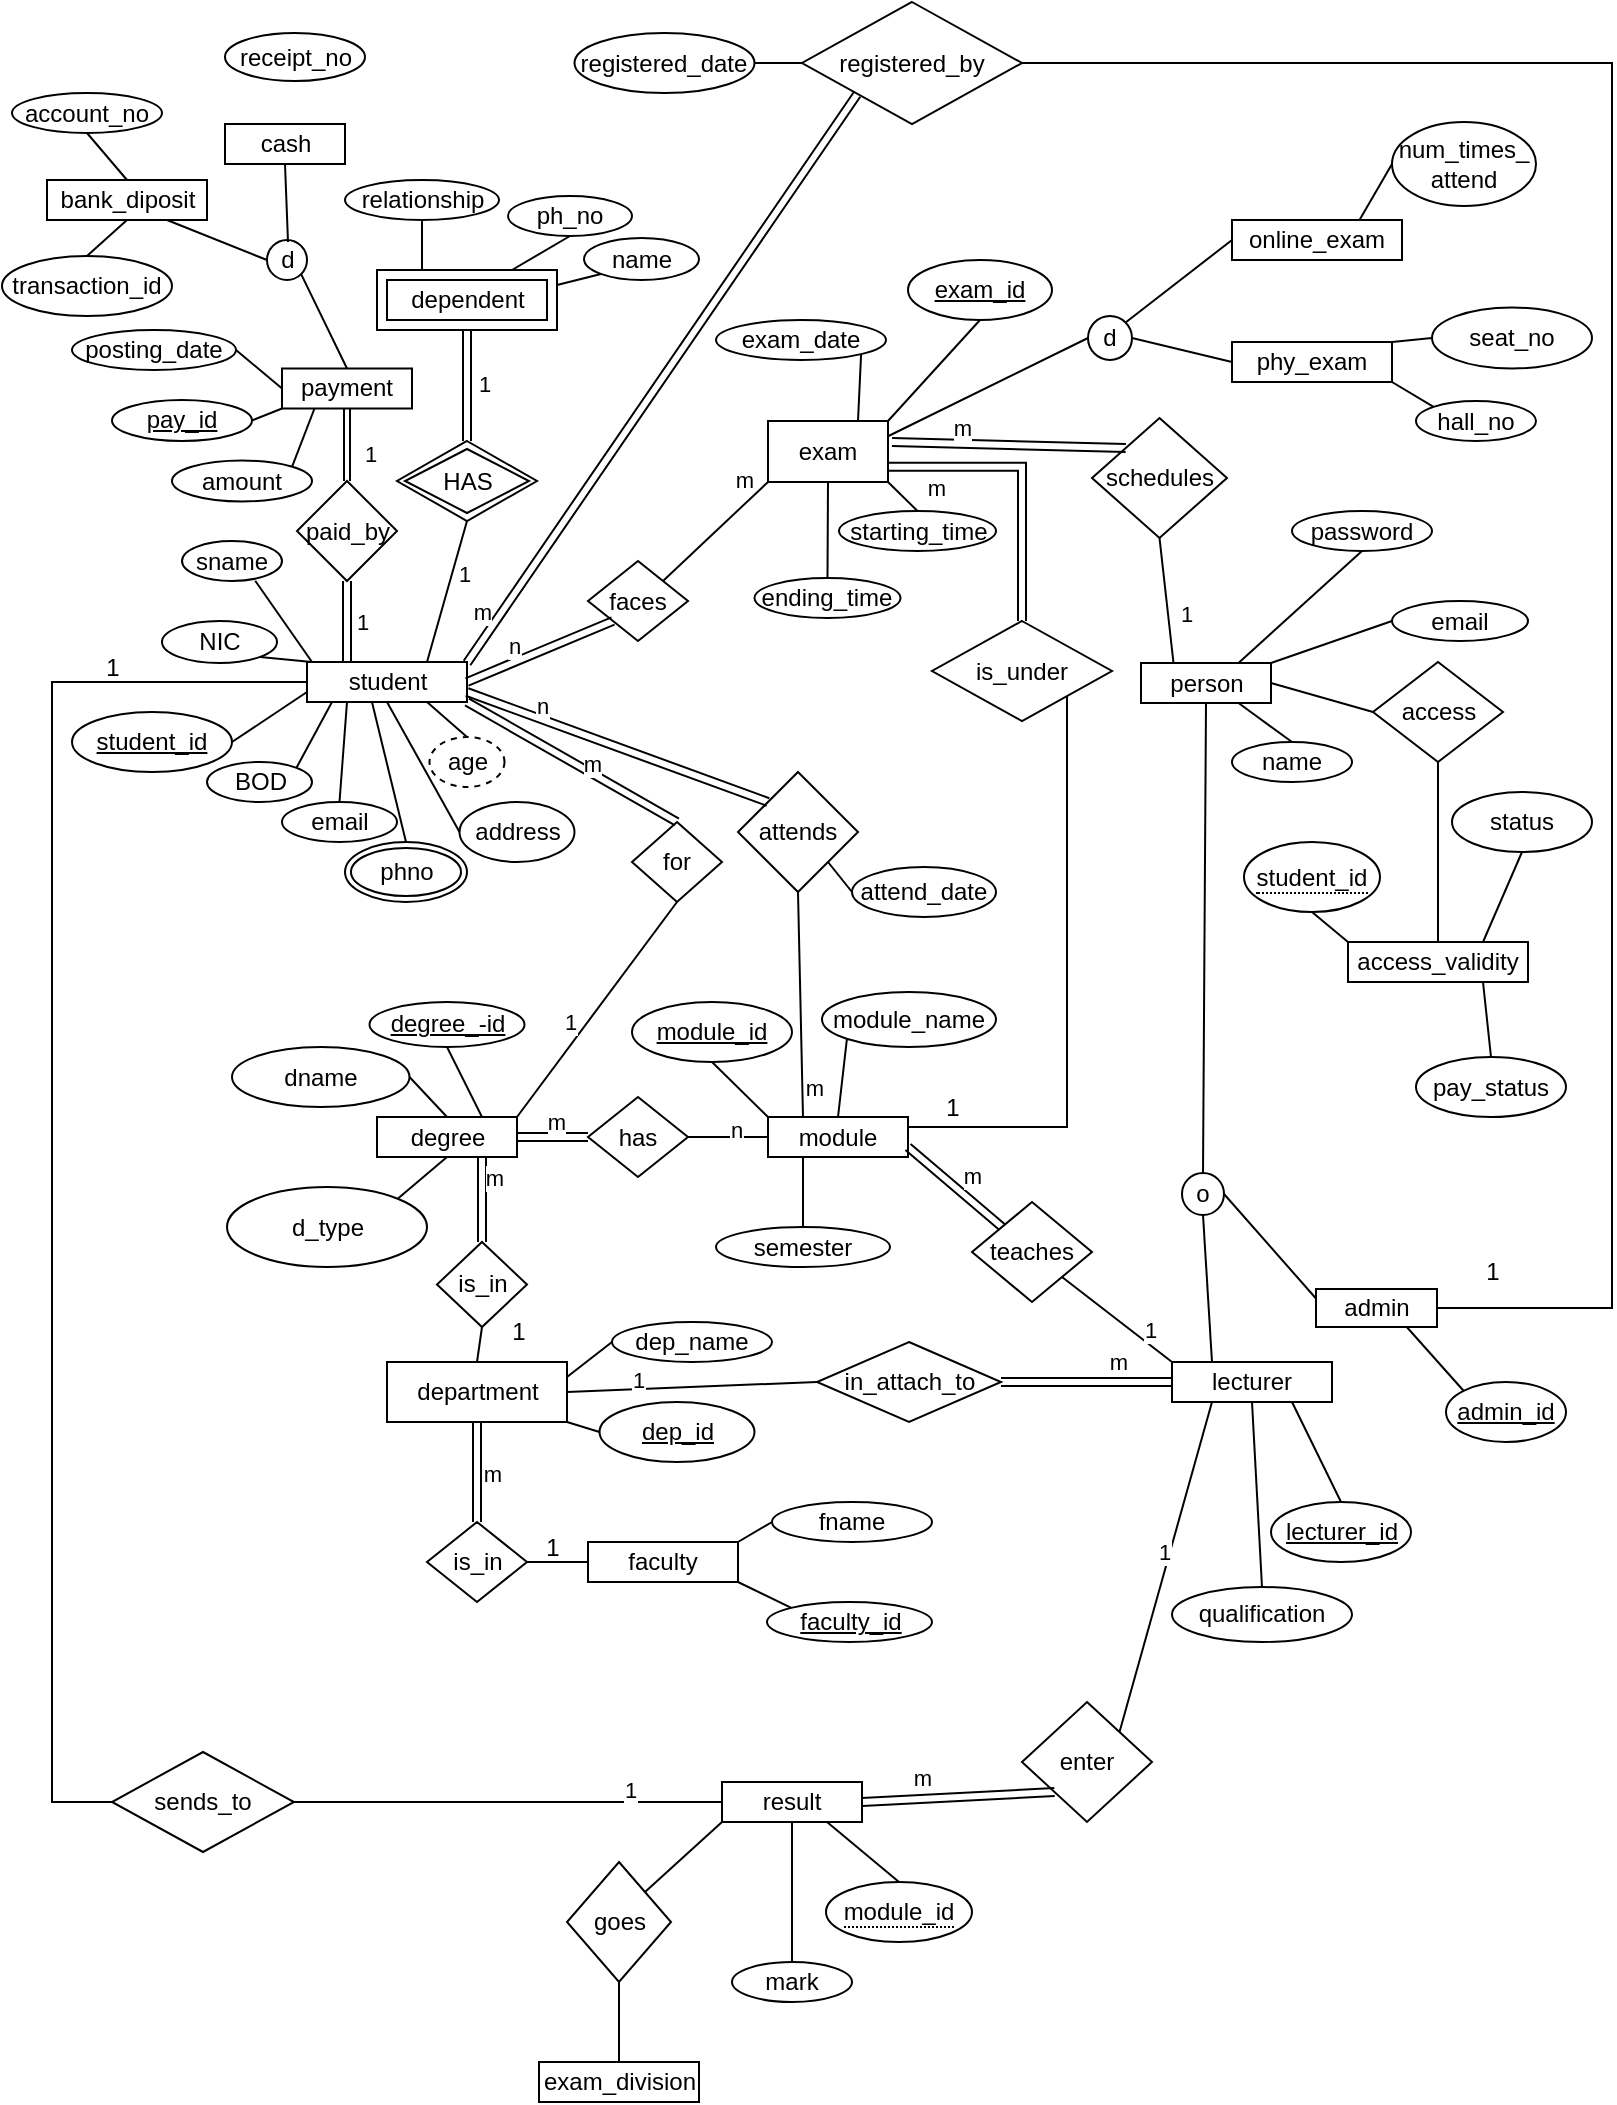 <mxfile version="22.1.17" type="github">
  <diagram id="R2lEEEUBdFMjLlhIrx00" name="Page-1">
    <mxGraphModel dx="1050" dy="557" grid="1" gridSize="10" guides="1" tooltips="1" connect="1" arrows="1" fold="1" page="1" pageScale="1" pageWidth="850" pageHeight="1100" math="0" shadow="0" extFonts="Permanent Marker^https://fonts.googleapis.com/css?family=Permanent+Marker">
      <root>
        <mxCell id="0" />
        <mxCell id="1" parent="0" />
        <mxCell id="kpMlG1sAVwpaGIiOpCB2-3" value="access_validity" style="rounded=0;whiteSpace=wrap;html=1;" vertex="1" parent="1">
          <mxGeometry x="698" y="480" width="90" height="20" as="geometry" />
        </mxCell>
        <mxCell id="kpMlG1sAVwpaGIiOpCB2-4" value="exam_division" style="rounded=0;whiteSpace=wrap;html=1;" vertex="1" parent="1">
          <mxGeometry x="293.5" y="1040" width="80" height="20" as="geometry" />
        </mxCell>
        <mxCell id="kpMlG1sAVwpaGIiOpCB2-5" value="bank_diposit" style="rounded=0;whiteSpace=wrap;html=1;direction=west;" vertex="1" parent="1">
          <mxGeometry x="47.5" y="99" width="80" height="20" as="geometry" />
        </mxCell>
        <mxCell id="kpMlG1sAVwpaGIiOpCB2-6" value="student" style="rounded=0;whiteSpace=wrap;html=1;" vertex="1" parent="1">
          <mxGeometry x="177.5" y="340" width="80" height="20" as="geometry" />
        </mxCell>
        <mxCell id="kpMlG1sAVwpaGIiOpCB2-8" value="exam" style="rounded=0;whiteSpace=wrap;html=1;" vertex="1" parent="1">
          <mxGeometry x="408" y="219.5" width="60" height="30.5" as="geometry" />
        </mxCell>
        <mxCell id="kpMlG1sAVwpaGIiOpCB2-9" value="person" style="rounded=0;whiteSpace=wrap;html=1;" vertex="1" parent="1">
          <mxGeometry x="594.5" y="340.5" width="65" height="20" as="geometry" />
        </mxCell>
        <mxCell id="kpMlG1sAVwpaGIiOpCB2-10" value="faculty" style="rounded=0;whiteSpace=wrap;html=1;" vertex="1" parent="1">
          <mxGeometry x="318" y="780" width="75" height="20" as="geometry" />
        </mxCell>
        <mxCell id="kpMlG1sAVwpaGIiOpCB2-11" value="degree" style="rounded=0;whiteSpace=wrap;html=1;" vertex="1" parent="1">
          <mxGeometry x="212.5" y="567.5" width="70" height="20" as="geometry" />
        </mxCell>
        <mxCell id="kpMlG1sAVwpaGIiOpCB2-12" value="department" style="rounded=0;whiteSpace=wrap;html=1;" vertex="1" parent="1">
          <mxGeometry x="217.5" y="690" width="90" height="30" as="geometry" />
        </mxCell>
        <mxCell id="kpMlG1sAVwpaGIiOpCB2-13" value="cash" style="rounded=0;whiteSpace=wrap;html=1;" vertex="1" parent="1">
          <mxGeometry x="136.5" y="71" width="60" height="20" as="geometry" />
        </mxCell>
        <mxCell id="kpMlG1sAVwpaGIiOpCB2-14" value="lecturer" style="rounded=0;whiteSpace=wrap;html=1;" vertex="1" parent="1">
          <mxGeometry x="610" y="690" width="80" height="20" as="geometry" />
        </mxCell>
        <mxCell id="kpMlG1sAVwpaGIiOpCB2-16" value="phy_exam" style="rounded=0;whiteSpace=wrap;html=1;" vertex="1" parent="1">
          <mxGeometry x="640" y="180" width="80" height="20" as="geometry" />
        </mxCell>
        <mxCell id="kpMlG1sAVwpaGIiOpCB2-17" value="result" style="rounded=0;whiteSpace=wrap;html=1;" vertex="1" parent="1">
          <mxGeometry x="385" y="900" width="70" height="20" as="geometry" />
        </mxCell>
        <mxCell id="kpMlG1sAVwpaGIiOpCB2-19" value="d" style="ellipse;whiteSpace=wrap;html=1;aspect=fixed;" vertex="1" parent="1">
          <mxGeometry x="157.5" y="129" width="20" height="20" as="geometry" />
        </mxCell>
        <mxCell id="kpMlG1sAVwpaGIiOpCB2-21" value="" style="endArrow=none;html=1;rounded=0;entryX=0.5;entryY=1;entryDx=0;entryDy=0;" edge="1" parent="1" target="kpMlG1sAVwpaGIiOpCB2-13">
          <mxGeometry width="50" height="50" relative="1" as="geometry">
            <mxPoint x="168" y="130" as="sourcePoint" />
            <mxPoint x="160" y="40" as="targetPoint" />
          </mxGeometry>
        </mxCell>
        <mxCell id="kpMlG1sAVwpaGIiOpCB2-22" value="" style="endArrow=none;html=1;rounded=0;exitX=0.25;exitY=0;exitDx=0;exitDy=0;entryX=0;entryY=0.5;entryDx=0;entryDy=0;" edge="1" parent="1" source="kpMlG1sAVwpaGIiOpCB2-5" target="kpMlG1sAVwpaGIiOpCB2-19">
          <mxGeometry width="50" height="50" relative="1" as="geometry">
            <mxPoint x="122.5" y="140" as="sourcePoint" />
            <mxPoint x="160" y="150" as="targetPoint" />
          </mxGeometry>
        </mxCell>
        <mxCell id="kpMlG1sAVwpaGIiOpCB2-23" value="" style="endArrow=none;html=1;rounded=0;entryX=0.5;entryY=0;entryDx=0;entryDy=0;exitX=1;exitY=1;exitDx=0;exitDy=0;" edge="1" parent="1" source="kpMlG1sAVwpaGIiOpCB2-19" target="kpMlG1sAVwpaGIiOpCB2-258">
          <mxGeometry width="50" height="50" relative="1" as="geometry">
            <mxPoint x="190" y="120" as="sourcePoint" />
            <mxPoint x="202.5" y="180" as="targetPoint" />
          </mxGeometry>
        </mxCell>
        <mxCell id="kpMlG1sAVwpaGIiOpCB2-25" value="paid_by" style="rhombus;whiteSpace=wrap;html=1;" vertex="1" parent="1">
          <mxGeometry x="172.5" y="249.5" width="50" height="50" as="geometry" />
        </mxCell>
        <mxCell id="kpMlG1sAVwpaGIiOpCB2-26" value="registered_by" style="rhombus;whiteSpace=wrap;html=1;" vertex="1" parent="1">
          <mxGeometry x="425" y="10" width="110" height="61" as="geometry" />
        </mxCell>
        <mxCell id="kpMlG1sAVwpaGIiOpCB2-28" value="faces" style="rhombus;whiteSpace=wrap;html=1;" vertex="1" parent="1">
          <mxGeometry x="318" y="289.5" width="50" height="40" as="geometry" />
        </mxCell>
        <mxCell id="kpMlG1sAVwpaGIiOpCB2-29" value="enter" style="rhombus;whiteSpace=wrap;html=1;" vertex="1" parent="1">
          <mxGeometry x="535" y="860" width="65" height="60" as="geometry" />
        </mxCell>
        <mxCell id="kpMlG1sAVwpaGIiOpCB2-30" value="access" style="rhombus;whiteSpace=wrap;html=1;" vertex="1" parent="1">
          <mxGeometry x="710.5" y="340" width="65" height="50" as="geometry" />
        </mxCell>
        <mxCell id="kpMlG1sAVwpaGIiOpCB2-31" value="is_in" style="rhombus;whiteSpace=wrap;html=1;" vertex="1" parent="1">
          <mxGeometry x="242.5" y="630" width="45" height="42.5" as="geometry" />
        </mxCell>
        <mxCell id="kpMlG1sAVwpaGIiOpCB2-32" value="for" style="rhombus;whiteSpace=wrap;html=1;" vertex="1" parent="1">
          <mxGeometry x="340" y="420" width="45" height="40" as="geometry" />
        </mxCell>
        <mxCell id="kpMlG1sAVwpaGIiOpCB2-33" value="schedules" style="rhombus;whiteSpace=wrap;html=1;" vertex="1" parent="1">
          <mxGeometry x="570" y="218" width="67.5" height="60" as="geometry" />
        </mxCell>
        <mxCell id="kpMlG1sAVwpaGIiOpCB2-34" value="attends" style="rhombus;whiteSpace=wrap;html=1;" vertex="1" parent="1">
          <mxGeometry x="393" y="395" width="60" height="60" as="geometry" />
        </mxCell>
        <mxCell id="kpMlG1sAVwpaGIiOpCB2-36" value="goes" style="rhombus;whiteSpace=wrap;html=1;" vertex="1" parent="1">
          <mxGeometry x="307.5" y="940" width="52" height="60" as="geometry" />
        </mxCell>
        <mxCell id="kpMlG1sAVwpaGIiOpCB2-37" value="is_in" style="rhombus;whiteSpace=wrap;html=1;" vertex="1" parent="1">
          <mxGeometry x="237.5" y="770" width="50" height="40" as="geometry" />
        </mxCell>
        <mxCell id="kpMlG1sAVwpaGIiOpCB2-38" value="teaches" style="rhombus;whiteSpace=wrap;html=1;" vertex="1" parent="1">
          <mxGeometry x="510" y="610" width="60" height="50" as="geometry" />
        </mxCell>
        <mxCell id="kpMlG1sAVwpaGIiOpCB2-45" value="" style="endArrow=none;html=1;rounded=0;entryX=0.5;entryY=1;entryDx=0;entryDy=0;exitX=1;exitY=0;exitDx=0;exitDy=0;" edge="1" parent="1" source="kpMlG1sAVwpaGIiOpCB2-11" target="kpMlG1sAVwpaGIiOpCB2-32">
          <mxGeometry width="50" height="50" relative="1" as="geometry">
            <mxPoint x="170" y="470" as="sourcePoint" />
            <mxPoint x="307.5" y="340" as="targetPoint" />
          </mxGeometry>
        </mxCell>
        <mxCell id="kpMlG1sAVwpaGIiOpCB2-301" value="1" style="edgeLabel;html=1;align=center;verticalAlign=middle;resizable=0;points=[];" vertex="1" connectable="0" parent="kpMlG1sAVwpaGIiOpCB2-45">
          <mxGeometry x="-0.195" y="7" relative="1" as="geometry">
            <mxPoint as="offset" />
          </mxGeometry>
        </mxCell>
        <mxCell id="kpMlG1sAVwpaGIiOpCB2-47" value="" style="endArrow=none;html=1;rounded=0;entryX=1;entryY=0.5;entryDx=0;entryDy=0;exitX=0;exitY=0.5;exitDx=0;exitDy=0;" edge="1" parent="1" source="kpMlG1sAVwpaGIiOpCB2-30" target="kpMlG1sAVwpaGIiOpCB2-9">
          <mxGeometry width="50" height="50" relative="1" as="geometry">
            <mxPoint x="55" y="330" as="sourcePoint" />
            <mxPoint x="105" y="280" as="targetPoint" />
          </mxGeometry>
        </mxCell>
        <mxCell id="kpMlG1sAVwpaGIiOpCB2-48" value="" style="endArrow=none;html=1;rounded=0;entryX=0.5;entryY=1;entryDx=0;entryDy=0;exitX=0.5;exitY=0;exitDx=0;exitDy=0;" edge="1" parent="1" source="kpMlG1sAVwpaGIiOpCB2-3" target="kpMlG1sAVwpaGIiOpCB2-30">
          <mxGeometry width="50" height="50" relative="1" as="geometry">
            <mxPoint x="85" y="470" as="sourcePoint" />
            <mxPoint x="135" y="420" as="targetPoint" />
          </mxGeometry>
        </mxCell>
        <mxCell id="kpMlG1sAVwpaGIiOpCB2-49" value="" style="endArrow=none;html=1;rounded=0;entryX=1;entryY=0.5;entryDx=0;entryDy=0;exitX=0;exitY=0.5;exitDx=0;exitDy=0;" edge="1" parent="1" source="kpMlG1sAVwpaGIiOpCB2-100" target="kpMlG1sAVwpaGIiOpCB2-27">
          <mxGeometry width="50" height="50" relative="1" as="geometry">
            <mxPoint x="300" y="482.5" as="sourcePoint" />
            <mxPoint x="320" y="460" as="targetPoint" />
          </mxGeometry>
        </mxCell>
        <mxCell id="kpMlG1sAVwpaGIiOpCB2-305" value="n" style="edgeLabel;html=1;align=center;verticalAlign=middle;resizable=0;points=[];" vertex="1" connectable="0" parent="kpMlG1sAVwpaGIiOpCB2-49">
          <mxGeometry x="-0.19" y="-4" relative="1" as="geometry">
            <mxPoint as="offset" />
          </mxGeometry>
        </mxCell>
        <mxCell id="kpMlG1sAVwpaGIiOpCB2-50" value="" style="endArrow=none;html=1;rounded=0;entryX=1;entryY=0;entryDx=0;entryDy=0;exitX=0;exitY=1;exitDx=0;exitDy=0;" edge="1" parent="1" source="kpMlG1sAVwpaGIiOpCB2-8" target="kpMlG1sAVwpaGIiOpCB2-28">
          <mxGeometry width="50" height="50" relative="1" as="geometry">
            <mxPoint x="450" y="130" as="sourcePoint" />
            <mxPoint x="529.33" y="250" as="targetPoint" />
          </mxGeometry>
        </mxCell>
        <mxCell id="kpMlG1sAVwpaGIiOpCB2-268" value="m" style="edgeLabel;html=1;align=center;verticalAlign=middle;resizable=0;points=[];" vertex="1" connectable="0" parent="kpMlG1sAVwpaGIiOpCB2-50">
          <mxGeometry x="-0.773" y="-9" relative="1" as="geometry">
            <mxPoint as="offset" />
          </mxGeometry>
        </mxCell>
        <mxCell id="kpMlG1sAVwpaGIiOpCB2-51" value="" style="endArrow=none;html=1;rounded=0;entryX=1;entryY=0;entryDx=0;entryDy=0;exitX=0;exitY=0.5;exitDx=0;exitDy=0;" edge="1" parent="1" source="kpMlG1sAVwpaGIiOpCB2-166" target="kpMlG1sAVwpaGIiOpCB2-55">
          <mxGeometry width="50" height="50" relative="1" as="geometry">
            <mxPoint x="680" y="100" as="sourcePoint" />
            <mxPoint x="670" y="250" as="targetPoint" />
          </mxGeometry>
        </mxCell>
        <mxCell id="kpMlG1sAVwpaGIiOpCB2-52" value="" style="endArrow=none;html=1;rounded=0;exitX=0;exitY=0.5;exitDx=0;exitDy=0;entryX=1;entryY=0.5;entryDx=0;entryDy=0;" edge="1" parent="1" source="kpMlG1sAVwpaGIiOpCB2-16" target="kpMlG1sAVwpaGIiOpCB2-55">
          <mxGeometry width="50" height="50" relative="1" as="geometry">
            <mxPoint x="705" y="209.67" as="sourcePoint" />
            <mxPoint x="690" y="240" as="targetPoint" />
          </mxGeometry>
        </mxCell>
        <mxCell id="kpMlG1sAVwpaGIiOpCB2-54" value="" style="endArrow=none;html=1;rounded=0;entryX=0;entryY=0;entryDx=0;entryDy=0;exitX=1;exitY=1;exitDx=0;exitDy=0;" edge="1" parent="1" source="kpMlG1sAVwpaGIiOpCB2-38" target="kpMlG1sAVwpaGIiOpCB2-14">
          <mxGeometry width="50" height="50" relative="1" as="geometry">
            <mxPoint x="560" y="650" as="sourcePoint" />
            <mxPoint x="510" y="485" as="targetPoint" />
          </mxGeometry>
        </mxCell>
        <mxCell id="kpMlG1sAVwpaGIiOpCB2-315" value="1" style="edgeLabel;html=1;align=center;verticalAlign=middle;resizable=0;points=[];" vertex="1" connectable="0" parent="kpMlG1sAVwpaGIiOpCB2-54">
          <mxGeometry x="0.46" y="6" relative="1" as="geometry">
            <mxPoint as="offset" />
          </mxGeometry>
        </mxCell>
        <mxCell id="kpMlG1sAVwpaGIiOpCB2-55" value="d" style="ellipse;whiteSpace=wrap;html=1;aspect=fixed;" vertex="1" parent="1">
          <mxGeometry x="568" y="167" width="22" height="22" as="geometry" />
        </mxCell>
        <mxCell id="kpMlG1sAVwpaGIiOpCB2-56" value="" style="endArrow=none;html=1;rounded=0;exitX=0;exitY=0.5;exitDx=0;exitDy=0;entryX=1;entryY=0.25;entryDx=0;entryDy=0;" edge="1" parent="1" source="kpMlG1sAVwpaGIiOpCB2-55" target="kpMlG1sAVwpaGIiOpCB2-8">
          <mxGeometry width="50" height="50" relative="1" as="geometry">
            <mxPoint x="580" y="50" as="sourcePoint" />
            <mxPoint x="470" y="140" as="targetPoint" />
          </mxGeometry>
        </mxCell>
        <mxCell id="kpMlG1sAVwpaGIiOpCB2-61" value="" style="endArrow=none;html=1;rounded=0;entryX=1;entryY=0.5;entryDx=0;entryDy=0;edgeStyle=orthogonalEdgeStyle;exitX=1;exitY=0.5;exitDx=0;exitDy=0;" edge="1" parent="1" source="kpMlG1sAVwpaGIiOpCB2-26" target="kpMlG1sAVwpaGIiOpCB2-280">
          <mxGeometry width="50" height="50" relative="1" as="geometry">
            <mxPoint x="580" y="80" as="sourcePoint" />
            <mxPoint x="746.5" y="346" as="targetPoint" />
            <Array as="points">
              <mxPoint x="830" y="41" />
              <mxPoint x="830" y="663" />
            </Array>
          </mxGeometry>
        </mxCell>
        <mxCell id="kpMlG1sAVwpaGIiOpCB2-63" value="" style="endArrow=none;html=1;rounded=0;exitX=0.5;exitY=0;exitDx=0;exitDy=0;entryX=0.5;entryY=1;entryDx=0;entryDy=0;" edge="1" parent="1" source="kpMlG1sAVwpaGIiOpCB2-12" target="kpMlG1sAVwpaGIiOpCB2-31">
          <mxGeometry width="50" height="50" relative="1" as="geometry">
            <mxPoint x="140" y="390" as="sourcePoint" />
            <mxPoint x="190" y="340" as="targetPoint" />
          </mxGeometry>
        </mxCell>
        <mxCell id="kpMlG1sAVwpaGIiOpCB2-65" value="" style="endArrow=none;html=1;rounded=0;exitX=0;exitY=0.5;exitDx=0;exitDy=0;entryX=1;entryY=0.5;entryDx=0;entryDy=0;" edge="1" parent="1" source="kpMlG1sAVwpaGIiOpCB2-10" target="kpMlG1sAVwpaGIiOpCB2-37">
          <mxGeometry width="50" height="50" relative="1" as="geometry">
            <mxPoint x="55" y="530" as="sourcePoint" />
            <mxPoint x="105" y="480" as="targetPoint" />
          </mxGeometry>
        </mxCell>
        <mxCell id="kpMlG1sAVwpaGIiOpCB2-69" style="edgeStyle=orthogonalEdgeStyle;rounded=0;orthogonalLoop=1;jettySize=auto;html=1;exitX=0.5;exitY=1;exitDx=0;exitDy=0;" edge="1" parent="1">
          <mxGeometry relative="1" as="geometry">
            <mxPoint x="717.5" y="110" as="sourcePoint" />
            <mxPoint x="717.5" y="110" as="targetPoint" />
          </mxGeometry>
        </mxCell>
        <mxCell id="kpMlG1sAVwpaGIiOpCB2-70" value="" style="endArrow=none;html=1;rounded=0;entryX=0.25;entryY=1;entryDx=0;entryDy=0;exitX=1;exitY=0;exitDx=0;exitDy=0;" edge="1" parent="1" source="kpMlG1sAVwpaGIiOpCB2-29" target="kpMlG1sAVwpaGIiOpCB2-14">
          <mxGeometry width="50" height="50" relative="1" as="geometry">
            <mxPoint x="762" y="680" as="sourcePoint" />
            <mxPoint x="760" y="570" as="targetPoint" />
          </mxGeometry>
        </mxCell>
        <mxCell id="kpMlG1sAVwpaGIiOpCB2-321" value="1" style="edgeLabel;html=1;align=center;verticalAlign=middle;resizable=0;points=[];" vertex="1" connectable="0" parent="kpMlG1sAVwpaGIiOpCB2-70">
          <mxGeometry x="0.083" y="3" relative="1" as="geometry">
            <mxPoint as="offset" />
          </mxGeometry>
        </mxCell>
        <mxCell id="kpMlG1sAVwpaGIiOpCB2-71" value="" style="endArrow=none;html=1;rounded=0;entryX=0;entryY=1;entryDx=0;entryDy=0;exitX=1;exitY=0;exitDx=0;exitDy=0;" edge="1" parent="1" source="kpMlG1sAVwpaGIiOpCB2-36" target="kpMlG1sAVwpaGIiOpCB2-17">
          <mxGeometry width="50" height="50" relative="1" as="geometry">
            <mxPoint x="582" y="830" as="sourcePoint" />
            <mxPoint x="580" y="720" as="targetPoint" />
          </mxGeometry>
        </mxCell>
        <mxCell id="kpMlG1sAVwpaGIiOpCB2-73" value="" style="endArrow=none;html=1;rounded=0;entryX=0.5;entryY=1;entryDx=0;entryDy=0;exitX=0.5;exitY=0;exitDx=0;exitDy=0;" edge="1" parent="1" source="kpMlG1sAVwpaGIiOpCB2-4" target="kpMlG1sAVwpaGIiOpCB2-36">
          <mxGeometry width="50" height="50" relative="1" as="geometry">
            <mxPoint x="425" y="715" as="sourcePoint" />
            <mxPoint x="498" y="670" as="targetPoint" />
          </mxGeometry>
        </mxCell>
        <mxCell id="kpMlG1sAVwpaGIiOpCB2-74" value="" style="endArrow=none;html=1;rounded=0;exitX=0.25;exitY=0;exitDx=0;exitDy=0;entryX=0.5;entryY=1;entryDx=0;entryDy=0;" edge="1" parent="1" source="kpMlG1sAVwpaGIiOpCB2-9" target="kpMlG1sAVwpaGIiOpCB2-33">
          <mxGeometry width="50" height="50" relative="1" as="geometry">
            <mxPoint x="100" y="444" as="sourcePoint" />
            <mxPoint x="150" y="394" as="targetPoint" />
          </mxGeometry>
        </mxCell>
        <mxCell id="kpMlG1sAVwpaGIiOpCB2-273" value="1" style="edgeLabel;html=1;align=center;verticalAlign=middle;resizable=0;points=[];" vertex="1" connectable="0" parent="kpMlG1sAVwpaGIiOpCB2-74">
          <mxGeometry x="-0.259" y="-9" relative="1" as="geometry">
            <mxPoint as="offset" />
          </mxGeometry>
        </mxCell>
        <mxCell id="kpMlG1sAVwpaGIiOpCB2-79" value="" style="endArrow=none;html=1;rounded=0;entryX=0.25;entryY=0;entryDx=0;entryDy=0;exitX=0.5;exitY=1;exitDx=0;exitDy=0;" edge="1" parent="1" source="kpMlG1sAVwpaGIiOpCB2-34" target="kpMlG1sAVwpaGIiOpCB2-100">
          <mxGeometry width="50" height="50" relative="1" as="geometry">
            <mxPoint x="320" y="420" as="sourcePoint" />
            <mxPoint x="335" y="470" as="targetPoint" />
          </mxGeometry>
        </mxCell>
        <mxCell id="kpMlG1sAVwpaGIiOpCB2-298" value="m" style="edgeLabel;html=1;align=center;verticalAlign=middle;resizable=0;points=[];" vertex="1" connectable="0" parent="kpMlG1sAVwpaGIiOpCB2-79">
          <mxGeometry x="0.741" y="6" relative="1" as="geometry">
            <mxPoint as="offset" />
          </mxGeometry>
        </mxCell>
        <mxCell id="kpMlG1sAVwpaGIiOpCB2-80" value="" style="endArrow=none;html=1;rounded=0;entryX=0.25;entryY=0;entryDx=0;entryDy=0;exitX=0.5;exitY=1;exitDx=0;exitDy=0;" edge="1" parent="1" source="kpMlG1sAVwpaGIiOpCB2-278" target="kpMlG1sAVwpaGIiOpCB2-14">
          <mxGeometry width="50" height="50" relative="1" as="geometry">
            <mxPoint x="628.75" y="622.5" as="sourcePoint" />
            <mxPoint x="543" y="580" as="targetPoint" />
          </mxGeometry>
        </mxCell>
        <mxCell id="kpMlG1sAVwpaGIiOpCB2-27" value="has" style="rhombus;whiteSpace=wrap;html=1;" vertex="1" parent="1">
          <mxGeometry x="318" y="557.5" width="50" height="40" as="geometry" />
        </mxCell>
        <mxCell id="kpMlG1sAVwpaGIiOpCB2-97" style="edgeStyle=orthogonalEdgeStyle;rounded=0;orthogonalLoop=1;jettySize=auto;html=1;exitX=0.5;exitY=1;exitDx=0;exitDy=0;" edge="1" parent="1">
          <mxGeometry relative="1" as="geometry">
            <mxPoint x="335" y="495" as="sourcePoint" />
            <mxPoint x="335" y="495" as="targetPoint" />
          </mxGeometry>
        </mxCell>
        <mxCell id="kpMlG1sAVwpaGIiOpCB2-100" value="module" style="rounded=0;whiteSpace=wrap;html=1;" vertex="1" parent="1">
          <mxGeometry x="408" y="567.5" width="70" height="20" as="geometry" />
        </mxCell>
        <mxCell id="kpMlG1sAVwpaGIiOpCB2-102" value="email" style="ellipse;whiteSpace=wrap;html=1;align=center;" vertex="1" parent="1">
          <mxGeometry x="165" y="410" width="57.5" height="20" as="geometry" />
        </mxCell>
        <mxCell id="kpMlG1sAVwpaGIiOpCB2-103" value="BOD" style="ellipse;whiteSpace=wrap;html=1;align=center;" vertex="1" parent="1">
          <mxGeometry x="127.5" y="390" width="52.5" height="20" as="geometry" />
        </mxCell>
        <mxCell id="kpMlG1sAVwpaGIiOpCB2-105" value="address" style="ellipse;whiteSpace=wrap;html=1;align=center;" vertex="1" parent="1">
          <mxGeometry x="253.75" y="410" width="57.5" height="30" as="geometry" />
        </mxCell>
        <mxCell id="kpMlG1sAVwpaGIiOpCB2-106" value="&lt;u&gt;student_id&lt;/u&gt;" style="ellipse;whiteSpace=wrap;html=1;align=center;" vertex="1" parent="1">
          <mxGeometry x="60" y="365" width="80" height="30" as="geometry" />
        </mxCell>
        <mxCell id="kpMlG1sAVwpaGIiOpCB2-107" value="NIC" style="ellipse;whiteSpace=wrap;html=1;align=center;" vertex="1" parent="1">
          <mxGeometry x="105" y="319.5" width="57.5" height="21" as="geometry" />
        </mxCell>
        <mxCell id="kpMlG1sAVwpaGIiOpCB2-108" value="sname" style="ellipse;whiteSpace=wrap;html=1;align=center;" vertex="1" parent="1">
          <mxGeometry x="115" y="279.5" width="50" height="20" as="geometry" />
        </mxCell>
        <mxCell id="kpMlG1sAVwpaGIiOpCB2-110" value="age" style="ellipse;whiteSpace=wrap;html=1;align=center;dashed=1;" vertex="1" parent="1">
          <mxGeometry x="238.75" y="377.5" width="37.5" height="25" as="geometry" />
        </mxCell>
        <mxCell id="kpMlG1sAVwpaGIiOpCB2-111" value="phno" style="ellipse;shape=doubleEllipse;margin=3;whiteSpace=wrap;html=1;align=center;" vertex="1" parent="1">
          <mxGeometry x="196.5" y="430" width="61" height="30" as="geometry" />
        </mxCell>
        <mxCell id="kpMlG1sAVwpaGIiOpCB2-112" value="" style="endArrow=none;html=1;rounded=0;exitX=0.5;exitY=0;exitDx=0;exitDy=0;entryX=0.406;entryY=1;entryDx=0;entryDy=0;entryPerimeter=0;" edge="1" parent="1" source="kpMlG1sAVwpaGIiOpCB2-111" target="kpMlG1sAVwpaGIiOpCB2-6">
          <mxGeometry width="50" height="50" relative="1" as="geometry">
            <mxPoint x="109.5" y="410" as="sourcePoint" />
            <mxPoint x="159.5" y="360" as="targetPoint" />
          </mxGeometry>
        </mxCell>
        <mxCell id="kpMlG1sAVwpaGIiOpCB2-113" value="" style="endArrow=none;html=1;rounded=0;exitX=0.5;exitY=0;exitDx=0;exitDy=0;entryX=0.75;entryY=1;entryDx=0;entryDy=0;" edge="1" parent="1" source="kpMlG1sAVwpaGIiOpCB2-110" target="kpMlG1sAVwpaGIiOpCB2-6">
          <mxGeometry width="50" height="50" relative="1" as="geometry">
            <mxPoint x="150" y="425" as="sourcePoint" />
            <mxPoint x="200" y="375" as="targetPoint" />
          </mxGeometry>
        </mxCell>
        <mxCell id="kpMlG1sAVwpaGIiOpCB2-114" value="" style="endArrow=none;html=1;rounded=0;exitX=0;exitY=0.5;exitDx=0;exitDy=0;entryX=0.5;entryY=1;entryDx=0;entryDy=0;" edge="1" parent="1" source="kpMlG1sAVwpaGIiOpCB2-105" target="kpMlG1sAVwpaGIiOpCB2-6">
          <mxGeometry width="50" height="50" relative="1" as="geometry">
            <mxPoint x="157.5" y="425" as="sourcePoint" />
            <mxPoint x="207.5" y="375" as="targetPoint" />
          </mxGeometry>
        </mxCell>
        <mxCell id="kpMlG1sAVwpaGIiOpCB2-115" value="" style="endArrow=none;html=1;rounded=0;exitX=0.5;exitY=0;exitDx=0;exitDy=0;entryX=0.25;entryY=1;entryDx=0;entryDy=0;" edge="1" parent="1" source="kpMlG1sAVwpaGIiOpCB2-102" target="kpMlG1sAVwpaGIiOpCB2-6">
          <mxGeometry width="50" height="50" relative="1" as="geometry">
            <mxPoint x="110" y="450" as="sourcePoint" />
            <mxPoint x="160" y="400" as="targetPoint" />
          </mxGeometry>
        </mxCell>
        <mxCell id="kpMlG1sAVwpaGIiOpCB2-116" value="" style="endArrow=none;html=1;rounded=0;exitX=1;exitY=0;exitDx=0;exitDy=0;" edge="1" parent="1" source="kpMlG1sAVwpaGIiOpCB2-103">
          <mxGeometry width="50" height="50" relative="1" as="geometry">
            <mxPoint x="110" y="410" as="sourcePoint" />
            <mxPoint x="190" y="360" as="targetPoint" />
          </mxGeometry>
        </mxCell>
        <mxCell id="kpMlG1sAVwpaGIiOpCB2-117" value="" style="endArrow=none;html=1;rounded=0;exitX=1;exitY=0.5;exitDx=0;exitDy=0;entryX=0;entryY=0.75;entryDx=0;entryDy=0;" edge="1" parent="1" source="kpMlG1sAVwpaGIiOpCB2-106" target="kpMlG1sAVwpaGIiOpCB2-6">
          <mxGeometry width="50" height="50" relative="1" as="geometry">
            <mxPoint x="100" y="390" as="sourcePoint" />
            <mxPoint x="150" y="340" as="targetPoint" />
          </mxGeometry>
        </mxCell>
        <mxCell id="kpMlG1sAVwpaGIiOpCB2-118" value="" style="endArrow=none;html=1;rounded=0;exitX=1;exitY=1;exitDx=0;exitDy=0;" edge="1" parent="1" source="kpMlG1sAVwpaGIiOpCB2-107">
          <mxGeometry width="50" height="50" relative="1" as="geometry">
            <mxPoint x="110" y="385" as="sourcePoint" />
            <mxPoint x="180" y="340" as="targetPoint" />
          </mxGeometry>
        </mxCell>
        <mxCell id="kpMlG1sAVwpaGIiOpCB2-119" value="" style="endArrow=none;html=1;rounded=0;entryX=0.5;entryY=1;entryDx=0;entryDy=0;shape=link;exitX=0.25;exitY=0;exitDx=0;exitDy=0;" edge="1" parent="1" source="kpMlG1sAVwpaGIiOpCB2-6" target="kpMlG1sAVwpaGIiOpCB2-25">
          <mxGeometry width="50" height="50" relative="1" as="geometry">
            <mxPoint x="190" y="340" as="sourcePoint" />
            <mxPoint x="210" y="296" as="targetPoint" />
          </mxGeometry>
        </mxCell>
        <mxCell id="kpMlG1sAVwpaGIiOpCB2-261" value="1" style="edgeLabel;html=1;align=center;verticalAlign=middle;resizable=0;points=[];" vertex="1" connectable="0" parent="kpMlG1sAVwpaGIiOpCB2-119">
          <mxGeometry x="0.017" y="-7" relative="1" as="geometry">
            <mxPoint as="offset" />
          </mxGeometry>
        </mxCell>
        <mxCell id="kpMlG1sAVwpaGIiOpCB2-127" value="module_name" style="ellipse;whiteSpace=wrap;html=1;align=center;" vertex="1" parent="1">
          <mxGeometry x="435" y="505" width="87" height="27.5" as="geometry" />
        </mxCell>
        <mxCell id="kpMlG1sAVwpaGIiOpCB2-129" value="&lt;u&gt;module_id&lt;/u&gt;" style="ellipse;whiteSpace=wrap;html=1;align=center;" vertex="1" parent="1">
          <mxGeometry x="340" y="510" width="80" height="30" as="geometry" />
        </mxCell>
        <mxCell id="kpMlG1sAVwpaGIiOpCB2-130" value="dname" style="ellipse;whiteSpace=wrap;html=1;align=center;" vertex="1" parent="1">
          <mxGeometry x="140" y="532.5" width="88.75" height="30" as="geometry" />
        </mxCell>
        <mxCell id="kpMlG1sAVwpaGIiOpCB2-131" value="d_type" style="ellipse;whiteSpace=wrap;html=1;align=center;" vertex="1" parent="1">
          <mxGeometry x="137.5" y="602.5" width="100" height="40" as="geometry" />
        </mxCell>
        <mxCell id="kpMlG1sAVwpaGIiOpCB2-132" value="&lt;u&gt;degree_-id&lt;/u&gt;" style="ellipse;whiteSpace=wrap;html=1;align=center;" vertex="1" parent="1">
          <mxGeometry x="208.75" y="510" width="77.5" height="22.5" as="geometry" />
        </mxCell>
        <mxCell id="kpMlG1sAVwpaGIiOpCB2-134" style="edgeStyle=orthogonalEdgeStyle;rounded=0;orthogonalLoop=1;jettySize=auto;html=1;exitX=0.5;exitY=1;exitDx=0;exitDy=0;" edge="1" parent="1" source="kpMlG1sAVwpaGIiOpCB2-129" target="kpMlG1sAVwpaGIiOpCB2-129">
          <mxGeometry relative="1" as="geometry" />
        </mxCell>
        <mxCell id="kpMlG1sAVwpaGIiOpCB2-135" value="" style="endArrow=none;html=1;rounded=0;exitX=1;exitY=0;exitDx=0;exitDy=0;entryX=0.5;entryY=1;entryDx=0;entryDy=0;" edge="1" parent="1" source="kpMlG1sAVwpaGIiOpCB2-131" target="kpMlG1sAVwpaGIiOpCB2-11">
          <mxGeometry width="50" height="50" relative="1" as="geometry">
            <mxPoint x="187.5" y="652.5" as="sourcePoint" />
            <mxPoint x="237.5" y="602.5" as="targetPoint" />
          </mxGeometry>
        </mxCell>
        <mxCell id="kpMlG1sAVwpaGIiOpCB2-136" value="" style="endArrow=none;html=1;rounded=0;exitX=1;exitY=0.5;exitDx=0;exitDy=0;entryX=0.5;entryY=0;entryDx=0;entryDy=0;" edge="1" parent="1" source="kpMlG1sAVwpaGIiOpCB2-130" target="kpMlG1sAVwpaGIiOpCB2-11">
          <mxGeometry width="50" height="50" relative="1" as="geometry">
            <mxPoint x="167.5" y="597.5" as="sourcePoint" />
            <mxPoint x="217.5" y="547.5" as="targetPoint" />
          </mxGeometry>
        </mxCell>
        <mxCell id="kpMlG1sAVwpaGIiOpCB2-137" value="" style="endArrow=none;html=1;rounded=0;exitX=0.5;exitY=1;exitDx=0;exitDy=0;entryX=0.75;entryY=0;entryDx=0;entryDy=0;" edge="1" parent="1" source="kpMlG1sAVwpaGIiOpCB2-132" target="kpMlG1sAVwpaGIiOpCB2-11">
          <mxGeometry width="50" height="50" relative="1" as="geometry">
            <mxPoint x="192.5" y="587.5" as="sourcePoint" />
            <mxPoint x="242.5" y="537.5" as="targetPoint" />
          </mxGeometry>
        </mxCell>
        <mxCell id="kpMlG1sAVwpaGIiOpCB2-139" value="semester" style="ellipse;whiteSpace=wrap;html=1;align=center;" vertex="1" parent="1">
          <mxGeometry x="382" y="622.5" width="87" height="20" as="geometry" />
        </mxCell>
        <mxCell id="kpMlG1sAVwpaGIiOpCB2-140" value="" style="endArrow=none;html=1;rounded=0;exitX=0.5;exitY=0;exitDx=0;exitDy=0;entryX=0.25;entryY=1;entryDx=0;entryDy=0;" edge="1" parent="1" source="kpMlG1sAVwpaGIiOpCB2-139" target="kpMlG1sAVwpaGIiOpCB2-100">
          <mxGeometry width="50" height="50" relative="1" as="geometry">
            <mxPoint x="445" y="690" as="sourcePoint" />
            <mxPoint x="495" y="640" as="targetPoint" />
          </mxGeometry>
        </mxCell>
        <mxCell id="kpMlG1sAVwpaGIiOpCB2-141" value="" style="endArrow=none;html=1;rounded=0;exitX=0.5;exitY=0;exitDx=0;exitDy=0;entryX=0;entryY=1;entryDx=0;entryDy=0;" edge="1" parent="1" source="kpMlG1sAVwpaGIiOpCB2-100" target="kpMlG1sAVwpaGIiOpCB2-127">
          <mxGeometry width="50" height="50" relative="1" as="geometry">
            <mxPoint x="505" y="555" as="sourcePoint" />
            <mxPoint x="555" y="505" as="targetPoint" />
          </mxGeometry>
        </mxCell>
        <mxCell id="kpMlG1sAVwpaGIiOpCB2-142" value="" style="endArrow=none;html=1;rounded=0;exitX=0;exitY=0;exitDx=0;exitDy=0;entryX=0.5;entryY=1;entryDx=0;entryDy=0;" edge="1" parent="1" source="kpMlG1sAVwpaGIiOpCB2-100" target="kpMlG1sAVwpaGIiOpCB2-129">
          <mxGeometry width="50" height="50" relative="1" as="geometry">
            <mxPoint x="510" y="550" as="sourcePoint" />
            <mxPoint x="560" y="500" as="targetPoint" />
          </mxGeometry>
        </mxCell>
        <mxCell id="kpMlG1sAVwpaGIiOpCB2-144" value="HAS" style="shape=rhombus;double=1;perimeter=rhombusPerimeter;whiteSpace=wrap;html=1;align=center;" vertex="1" parent="1">
          <mxGeometry x="222.5" y="229.5" width="70" height="40" as="geometry" />
        </mxCell>
        <mxCell id="kpMlG1sAVwpaGIiOpCB2-145" value="dependent" style="shape=ext;margin=3;double=1;whiteSpace=wrap;html=1;align=center;" vertex="1" parent="1">
          <mxGeometry x="212.5" y="144" width="90" height="30" as="geometry" />
        </mxCell>
        <mxCell id="kpMlG1sAVwpaGIiOpCB2-146" value="" style="shape=link;html=1;rounded=0;exitX=0.5;exitY=1;exitDx=0;exitDy=0;entryX=0.5;entryY=0;entryDx=0;entryDy=0;" edge="1" parent="1" source="kpMlG1sAVwpaGIiOpCB2-145" target="kpMlG1sAVwpaGIiOpCB2-144">
          <mxGeometry width="100" relative="1" as="geometry">
            <mxPoint x="430" y="50" as="sourcePoint" />
            <mxPoint x="530" y="50" as="targetPoint" />
          </mxGeometry>
        </mxCell>
        <mxCell id="kpMlG1sAVwpaGIiOpCB2-262" value="1" style="edgeLabel;html=1;align=center;verticalAlign=middle;resizable=0;points=[];" vertex="1" connectable="0" parent="kpMlG1sAVwpaGIiOpCB2-146">
          <mxGeometry x="-0.301" y="2" relative="1" as="geometry">
            <mxPoint x="6" y="7" as="offset" />
          </mxGeometry>
        </mxCell>
        <mxCell id="kpMlG1sAVwpaGIiOpCB2-147" value="" style="endArrow=none;html=1;rounded=0;exitX=0.75;exitY=0;exitDx=0;exitDy=0;entryX=0.5;entryY=1;entryDx=0;entryDy=0;" edge="1" parent="1" source="kpMlG1sAVwpaGIiOpCB2-6" target="kpMlG1sAVwpaGIiOpCB2-144">
          <mxGeometry width="50" height="50" relative="1" as="geometry">
            <mxPoint x="287.5" y="274.5" as="sourcePoint" />
            <mxPoint x="320" y="230" as="targetPoint" />
          </mxGeometry>
        </mxCell>
        <mxCell id="kpMlG1sAVwpaGIiOpCB2-263" value="1" style="edgeLabel;html=1;align=center;verticalAlign=middle;resizable=0;points=[];" vertex="1" connectable="0" parent="kpMlG1sAVwpaGIiOpCB2-147">
          <mxGeometry x="0.303" y="-5" relative="1" as="geometry">
            <mxPoint as="offset" />
          </mxGeometry>
        </mxCell>
        <mxCell id="kpMlG1sAVwpaGIiOpCB2-149" value="dep_name" style="ellipse;whiteSpace=wrap;html=1;align=center;" vertex="1" parent="1">
          <mxGeometry x="330" y="670" width="80" height="20" as="geometry" />
        </mxCell>
        <mxCell id="kpMlG1sAVwpaGIiOpCB2-150" value="&lt;u&gt;dep_id&lt;/u&gt;" style="ellipse;whiteSpace=wrap;html=1;align=center;" vertex="1" parent="1">
          <mxGeometry x="323.75" y="710" width="77.5" height="30" as="geometry" />
        </mxCell>
        <mxCell id="kpMlG1sAVwpaGIiOpCB2-151" value="" style="endArrow=none;html=1;rounded=0;exitX=1;exitY=0.25;exitDx=0;exitDy=0;entryX=0;entryY=0.5;entryDx=0;entryDy=0;" edge="1" parent="1" source="kpMlG1sAVwpaGIiOpCB2-12" target="kpMlG1sAVwpaGIiOpCB2-149">
          <mxGeometry width="50" height="50" relative="1" as="geometry">
            <mxPoint x="323.75" y="680" as="sourcePoint" />
            <mxPoint x="373.75" y="630" as="targetPoint" />
          </mxGeometry>
        </mxCell>
        <mxCell id="kpMlG1sAVwpaGIiOpCB2-152" value="" style="endArrow=none;html=1;rounded=0;exitX=1;exitY=1;exitDx=0;exitDy=0;entryX=0;entryY=0.5;entryDx=0;entryDy=0;" edge="1" parent="1" source="kpMlG1sAVwpaGIiOpCB2-12" target="kpMlG1sAVwpaGIiOpCB2-150">
          <mxGeometry width="50" height="50" relative="1" as="geometry">
            <mxPoint x="282.5" y="760" as="sourcePoint" />
            <mxPoint x="332.5" y="710" as="targetPoint" />
          </mxGeometry>
        </mxCell>
        <mxCell id="kpMlG1sAVwpaGIiOpCB2-154" value="fname" style="ellipse;whiteSpace=wrap;html=1;align=center;" vertex="1" parent="1">
          <mxGeometry x="410" y="760" width="80" height="20" as="geometry" />
        </mxCell>
        <mxCell id="kpMlG1sAVwpaGIiOpCB2-155" value="&lt;u&gt;faculty_id&lt;/u&gt;" style="ellipse;whiteSpace=wrap;html=1;align=center;" vertex="1" parent="1">
          <mxGeometry x="407.5" y="810" width="82.5" height="20" as="geometry" />
        </mxCell>
        <mxCell id="kpMlG1sAVwpaGIiOpCB2-157" value="" style="endArrow=none;html=1;rounded=0;exitX=1;exitY=1;exitDx=0;exitDy=0;entryX=0;entryY=0;entryDx=0;entryDy=0;" edge="1" parent="1" source="kpMlG1sAVwpaGIiOpCB2-10" target="kpMlG1sAVwpaGIiOpCB2-155">
          <mxGeometry width="50" height="50" relative="1" as="geometry">
            <mxPoint x="340" y="900" as="sourcePoint" />
            <mxPoint x="390" y="850" as="targetPoint" />
          </mxGeometry>
        </mxCell>
        <mxCell id="kpMlG1sAVwpaGIiOpCB2-158" value="" style="endArrow=none;html=1;rounded=0;exitX=1;exitY=0;exitDx=0;exitDy=0;entryX=0;entryY=0.5;entryDx=0;entryDy=0;" edge="1" parent="1" source="kpMlG1sAVwpaGIiOpCB2-10" target="kpMlG1sAVwpaGIiOpCB2-154">
          <mxGeometry width="50" height="50" relative="1" as="geometry">
            <mxPoint x="370" y="780" as="sourcePoint" />
            <mxPoint x="420" y="730" as="targetPoint" />
          </mxGeometry>
        </mxCell>
        <mxCell id="kpMlG1sAVwpaGIiOpCB2-160" value="" style="endArrow=none;html=1;rounded=0;exitX=1;exitY=1;exitDx=0;exitDy=0;entryX=0;entryY=0.5;entryDx=0;entryDy=0;" edge="1" parent="1" source="kpMlG1sAVwpaGIiOpCB2-34" target="kpMlG1sAVwpaGIiOpCB2-159">
          <mxGeometry width="50" height="50" relative="1" as="geometry">
            <mxPoint x="450" y="440" as="sourcePoint" />
            <mxPoint x="500" y="390" as="targetPoint" />
          </mxGeometry>
        </mxCell>
        <mxCell id="kpMlG1sAVwpaGIiOpCB2-162" value="exam_id" style="ellipse;whiteSpace=wrap;html=1;align=center;fontStyle=4;" vertex="1" parent="1">
          <mxGeometry x="478" y="139" width="72" height="30" as="geometry" />
        </mxCell>
        <mxCell id="kpMlG1sAVwpaGIiOpCB2-163" value="exam_date" style="ellipse;whiteSpace=wrap;html=1;align=center;" vertex="1" parent="1">
          <mxGeometry x="382" y="169" width="85" height="20" as="geometry" />
        </mxCell>
        <mxCell id="kpMlG1sAVwpaGIiOpCB2-166" value="online_exam" style="whiteSpace=wrap;html=1;align=center;" vertex="1" parent="1">
          <mxGeometry x="640" y="119" width="85" height="20" as="geometry" />
        </mxCell>
        <mxCell id="kpMlG1sAVwpaGIiOpCB2-169" value="registered_date" style="ellipse;whiteSpace=wrap;html=1;align=center;" vertex="1" parent="1">
          <mxGeometry x="311.25" y="25.5" width="90" height="30" as="geometry" />
        </mxCell>
        <mxCell id="kpMlG1sAVwpaGIiOpCB2-171" value="" style="endArrow=none;html=1;rounded=0;exitX=1;exitY=0.5;exitDx=0;exitDy=0;entryX=0;entryY=0.5;entryDx=0;entryDy=0;" edge="1" parent="1" source="kpMlG1sAVwpaGIiOpCB2-169" target="kpMlG1sAVwpaGIiOpCB2-26">
          <mxGeometry width="50" height="50" relative="1" as="geometry">
            <mxPoint x="140" y="90" as="sourcePoint" />
            <mxPoint x="190" y="40" as="targetPoint" />
          </mxGeometry>
        </mxCell>
        <mxCell id="kpMlG1sAVwpaGIiOpCB2-172" value="" style="endArrow=none;html=1;rounded=0;exitX=0.75;exitY=0;exitDx=0;exitDy=0;entryX=1;entryY=1;entryDx=0;entryDy=0;" edge="1" parent="1" source="kpMlG1sAVwpaGIiOpCB2-8" target="kpMlG1sAVwpaGIiOpCB2-163">
          <mxGeometry width="50" height="50" relative="1" as="geometry">
            <mxPoint x="400.5" y="209.5" as="sourcePoint" />
            <mxPoint x="450.5" y="159.5" as="targetPoint" />
          </mxGeometry>
        </mxCell>
        <mxCell id="kpMlG1sAVwpaGIiOpCB2-173" value="" style="endArrow=none;html=1;rounded=0;exitX=1;exitY=0;exitDx=0;exitDy=0;entryX=0.5;entryY=1;entryDx=0;entryDy=0;" edge="1" parent="1" source="kpMlG1sAVwpaGIiOpCB2-8" target="kpMlG1sAVwpaGIiOpCB2-162">
          <mxGeometry width="50" height="50" relative="1" as="geometry">
            <mxPoint x="453" y="220" as="sourcePoint" />
            <mxPoint x="503" y="170" as="targetPoint" />
          </mxGeometry>
        </mxCell>
        <mxCell id="kpMlG1sAVwpaGIiOpCB2-175" value="is_under" style="shape=rhombus;perimeter=rhombusPerimeter;whiteSpace=wrap;html=1;align=center;" vertex="1" parent="1">
          <mxGeometry x="490" y="319.5" width="90" height="50" as="geometry" />
        </mxCell>
        <mxCell id="kpMlG1sAVwpaGIiOpCB2-177" value="" style="endArrow=none;html=1;rounded=0;entryX=1;entryY=1;entryDx=0;entryDy=0;exitX=1;exitY=0.25;exitDx=0;exitDy=0;edgeStyle=orthogonalEdgeStyle;" edge="1" parent="1" source="kpMlG1sAVwpaGIiOpCB2-100" target="kpMlG1sAVwpaGIiOpCB2-175">
          <mxGeometry width="50" height="50" relative="1" as="geometry">
            <mxPoint x="543" y="500" as="sourcePoint" />
            <mxPoint x="593" y="450" as="targetPoint" />
          </mxGeometry>
        </mxCell>
        <mxCell id="kpMlG1sAVwpaGIiOpCB2-159" value="attend_date" style="ellipse;whiteSpace=wrap;html=1;align=center;" vertex="1" parent="1">
          <mxGeometry x="450" y="442.5" width="72" height="25" as="geometry" />
        </mxCell>
        <mxCell id="kpMlG1sAVwpaGIiOpCB2-179" value="starting_time" style="ellipse;whiteSpace=wrap;html=1;align=center;" vertex="1" parent="1">
          <mxGeometry x="443.5" y="264.5" width="78.5" height="20" as="geometry" />
        </mxCell>
        <mxCell id="kpMlG1sAVwpaGIiOpCB2-181" value="seat_no" style="ellipse;whiteSpace=wrap;html=1;align=center;" vertex="1" parent="1">
          <mxGeometry x="740" y="162.75" width="80" height="30.5" as="geometry" />
        </mxCell>
        <mxCell id="kpMlG1sAVwpaGIiOpCB2-182" value="num_times_&lt;br&gt;attend" style="ellipse;whiteSpace=wrap;html=1;align=center;" vertex="1" parent="1">
          <mxGeometry x="720" y="70" width="72" height="42" as="geometry" />
        </mxCell>
        <mxCell id="kpMlG1sAVwpaGIiOpCB2-183" value="ending_time" style="ellipse;whiteSpace=wrap;html=1;align=center;" vertex="1" parent="1">
          <mxGeometry x="401.25" y="298" width="73" height="20" as="geometry" />
        </mxCell>
        <mxCell id="kpMlG1sAVwpaGIiOpCB2-184" value="hall_no" style="ellipse;whiteSpace=wrap;html=1;align=center;" vertex="1" parent="1">
          <mxGeometry x="732" y="209.5" width="60" height="20" as="geometry" />
        </mxCell>
        <mxCell id="kpMlG1sAVwpaGIiOpCB2-185" value="" style="endArrow=none;html=1;rounded=0;exitX=1;exitY=0;exitDx=0;exitDy=0;entryX=0;entryY=0.5;entryDx=0;entryDy=0;" edge="1" parent="1" source="kpMlG1sAVwpaGIiOpCB2-16" target="kpMlG1sAVwpaGIiOpCB2-181">
          <mxGeometry width="50" height="50" relative="1" as="geometry">
            <mxPoint x="697.5" y="177" as="sourcePoint" />
            <mxPoint x="747.5" y="127" as="targetPoint" />
          </mxGeometry>
        </mxCell>
        <mxCell id="kpMlG1sAVwpaGIiOpCB2-186" value="" style="endArrow=none;html=1;rounded=0;exitX=1;exitY=1;exitDx=0;exitDy=0;entryX=0;entryY=0;entryDx=0;entryDy=0;" edge="1" parent="1" source="kpMlG1sAVwpaGIiOpCB2-16" target="kpMlG1sAVwpaGIiOpCB2-184">
          <mxGeometry width="50" height="50" relative="1" as="geometry">
            <mxPoint x="690" y="259.5" as="sourcePoint" />
            <mxPoint x="740" y="209.5" as="targetPoint" />
          </mxGeometry>
        </mxCell>
        <mxCell id="kpMlG1sAVwpaGIiOpCB2-187" value="" style="endArrow=none;html=1;rounded=0;entryX=0.5;entryY=1;entryDx=0;entryDy=0;exitX=0.5;exitY=0;exitDx=0;exitDy=0;" edge="1" parent="1" source="kpMlG1sAVwpaGIiOpCB2-183" target="kpMlG1sAVwpaGIiOpCB2-8">
          <mxGeometry width="50" height="50" relative="1" as="geometry">
            <mxPoint x="360" y="325" as="sourcePoint" />
            <mxPoint x="410" y="275" as="targetPoint" />
          </mxGeometry>
        </mxCell>
        <mxCell id="kpMlG1sAVwpaGIiOpCB2-188" value="" style="endArrow=none;html=1;rounded=0;entryX=1;entryY=1;entryDx=0;entryDy=0;exitX=0.5;exitY=0;exitDx=0;exitDy=0;" edge="1" parent="1" source="kpMlG1sAVwpaGIiOpCB2-179" target="kpMlG1sAVwpaGIiOpCB2-8">
          <mxGeometry width="50" height="50" relative="1" as="geometry">
            <mxPoint x="461" y="349.5" as="sourcePoint" />
            <mxPoint x="511" y="299.5" as="targetPoint" />
          </mxGeometry>
        </mxCell>
        <mxCell id="kpMlG1sAVwpaGIiOpCB2-189" value="" style="endArrow=none;html=1;rounded=0;exitX=0.75;exitY=0;exitDx=0;exitDy=0;entryX=0;entryY=0.5;entryDx=0;entryDy=0;" edge="1" parent="1" source="kpMlG1sAVwpaGIiOpCB2-166" target="kpMlG1sAVwpaGIiOpCB2-182">
          <mxGeometry width="50" height="50" relative="1" as="geometry">
            <mxPoint x="660.5" y="116" as="sourcePoint" />
            <mxPoint x="710.5" y="66" as="targetPoint" />
          </mxGeometry>
        </mxCell>
        <mxCell id="kpMlG1sAVwpaGIiOpCB2-190" value="status" style="ellipse;whiteSpace=wrap;html=1;align=center;" vertex="1" parent="1">
          <mxGeometry x="750" y="405" width="70" height="30" as="geometry" />
        </mxCell>
        <mxCell id="kpMlG1sAVwpaGIiOpCB2-191" value="&lt;span style=&quot;border-bottom: 1px dotted&quot;&gt;student_id&lt;/span&gt;" style="ellipse;whiteSpace=wrap;html=1;align=center;" vertex="1" parent="1">
          <mxGeometry x="646" y="430" width="68" height="35" as="geometry" />
        </mxCell>
        <mxCell id="kpMlG1sAVwpaGIiOpCB2-192" value="pay_status" style="ellipse;whiteSpace=wrap;html=1;align=center;" vertex="1" parent="1">
          <mxGeometry x="732" y="537.5" width="75" height="30" as="geometry" />
        </mxCell>
        <mxCell id="kpMlG1sAVwpaGIiOpCB2-196" value="" style="endArrow=none;html=1;rounded=0;exitX=0;exitY=0;exitDx=0;exitDy=0;entryX=0.5;entryY=1;entryDx=0;entryDy=0;" edge="1" parent="1" source="kpMlG1sAVwpaGIiOpCB2-3" target="kpMlG1sAVwpaGIiOpCB2-191">
          <mxGeometry width="50" height="50" relative="1" as="geometry">
            <mxPoint x="680" y="543.75" as="sourcePoint" />
            <mxPoint x="730" y="493.75" as="targetPoint" />
          </mxGeometry>
        </mxCell>
        <mxCell id="kpMlG1sAVwpaGIiOpCB2-197" value="" style="endArrow=none;html=1;rounded=0;exitX=0.75;exitY=0;exitDx=0;exitDy=0;entryX=0.5;entryY=1;entryDx=0;entryDy=0;" edge="1" parent="1" source="kpMlG1sAVwpaGIiOpCB2-3" target="kpMlG1sAVwpaGIiOpCB2-190">
          <mxGeometry width="50" height="50" relative="1" as="geometry">
            <mxPoint x="689" y="543.75" as="sourcePoint" />
            <mxPoint x="739" y="493.75" as="targetPoint" />
          </mxGeometry>
        </mxCell>
        <mxCell id="kpMlG1sAVwpaGIiOpCB2-198" value="" style="endArrow=none;html=1;rounded=0;exitX=0.75;exitY=1;exitDx=0;exitDy=0;entryX=0.5;entryY=0;entryDx=0;entryDy=0;" edge="1" parent="1" source="kpMlG1sAVwpaGIiOpCB2-3" target="kpMlG1sAVwpaGIiOpCB2-192">
          <mxGeometry width="50" height="50" relative="1" as="geometry">
            <mxPoint x="689" y="602.5" as="sourcePoint" />
            <mxPoint x="739" y="552.5" as="targetPoint" />
          </mxGeometry>
        </mxCell>
        <mxCell id="kpMlG1sAVwpaGIiOpCB2-199" value="qualification" style="ellipse;whiteSpace=wrap;html=1;align=center;" vertex="1" parent="1">
          <mxGeometry x="610" y="802.5" width="90" height="27.5" as="geometry" />
        </mxCell>
        <mxCell id="kpMlG1sAVwpaGIiOpCB2-200" value="email" style="ellipse;whiteSpace=wrap;html=1;align=center;" vertex="1" parent="1">
          <mxGeometry x="720" y="309.5" width="68" height="20" as="geometry" />
        </mxCell>
        <mxCell id="kpMlG1sAVwpaGIiOpCB2-202" value="&lt;u&gt;lecturer_id&lt;/u&gt;" style="ellipse;whiteSpace=wrap;html=1;align=center;" vertex="1" parent="1">
          <mxGeometry x="659.5" y="760" width="70" height="30" as="geometry" />
        </mxCell>
        <mxCell id="kpMlG1sAVwpaGIiOpCB2-203" value="in_attach_to" style="shape=rhombus;perimeter=rhombusPerimeter;whiteSpace=wrap;html=1;align=center;" vertex="1" parent="1">
          <mxGeometry x="432.5" y="680" width="92" height="40" as="geometry" />
        </mxCell>
        <mxCell id="kpMlG1sAVwpaGIiOpCB2-204" value="" style="endArrow=none;html=1;rounded=0;exitX=1;exitY=0.5;exitDx=0;exitDy=0;entryX=0;entryY=0.5;entryDx=0;entryDy=0;" edge="1" parent="1" source="kpMlG1sAVwpaGIiOpCB2-12" target="kpMlG1sAVwpaGIiOpCB2-203">
          <mxGeometry width="50" height="50" relative="1" as="geometry">
            <mxPoint x="385" y="750" as="sourcePoint" />
            <mxPoint x="435" y="700" as="targetPoint" />
          </mxGeometry>
        </mxCell>
        <mxCell id="kpMlG1sAVwpaGIiOpCB2-318" value="1" style="edgeLabel;html=1;align=center;verticalAlign=middle;resizable=0;points=[];" vertex="1" connectable="0" parent="kpMlG1sAVwpaGIiOpCB2-204">
          <mxGeometry x="-0.432" y="5" relative="1" as="geometry">
            <mxPoint as="offset" />
          </mxGeometry>
        </mxCell>
        <mxCell id="kpMlG1sAVwpaGIiOpCB2-208" value="" style="endArrow=none;html=1;rounded=0;exitX=0.75;exitY=1;exitDx=0;exitDy=0;entryX=0.5;entryY=0;entryDx=0;entryDy=0;" edge="1" parent="1" source="kpMlG1sAVwpaGIiOpCB2-14" target="kpMlG1sAVwpaGIiOpCB2-202">
          <mxGeometry width="50" height="50" relative="1" as="geometry">
            <mxPoint x="682" y="730" as="sourcePoint" />
            <mxPoint x="732" y="680" as="targetPoint" />
          </mxGeometry>
        </mxCell>
        <mxCell id="kpMlG1sAVwpaGIiOpCB2-209" value="" style="endArrow=none;html=1;rounded=0;exitX=0.75;exitY=0;exitDx=0;exitDy=0;entryX=0.5;entryY=1;entryDx=0;entryDy=0;" edge="1" parent="1" source="kpMlG1sAVwpaGIiOpCB2-9" target="kpMlG1sAVwpaGIiOpCB2-206">
          <mxGeometry width="50" height="50" relative="1" as="geometry">
            <mxPoint x="640" y="815" as="sourcePoint" />
            <mxPoint x="690" y="765" as="targetPoint" />
          </mxGeometry>
        </mxCell>
        <mxCell id="kpMlG1sAVwpaGIiOpCB2-212" value="" style="endArrow=none;html=1;rounded=0;exitX=0.5;exitY=1;exitDx=0;exitDy=0;entryX=0.5;entryY=0;entryDx=0;entryDy=0;" edge="1" parent="1" source="kpMlG1sAVwpaGIiOpCB2-14" target="kpMlG1sAVwpaGIiOpCB2-199">
          <mxGeometry width="50" height="50" relative="1" as="geometry">
            <mxPoint x="657" y="720" as="sourcePoint" />
            <mxPoint x="707" y="670" as="targetPoint" />
          </mxGeometry>
        </mxCell>
        <mxCell id="kpMlG1sAVwpaGIiOpCB2-213" value="amount" style="ellipse;whiteSpace=wrap;html=1;align=center;" vertex="1" parent="1">
          <mxGeometry x="110" y="239.25" width="70" height="20.5" as="geometry" />
        </mxCell>
        <mxCell id="kpMlG1sAVwpaGIiOpCB2-214" value="&lt;u&gt;pay_id&lt;/u&gt;" style="ellipse;whiteSpace=wrap;html=1;align=center;" vertex="1" parent="1">
          <mxGeometry x="80" y="209" width="70" height="20.5" as="geometry" />
        </mxCell>
        <mxCell id="kpMlG1sAVwpaGIiOpCB2-215" value="mark" style="ellipse;whiteSpace=wrap;html=1;align=center;" vertex="1" parent="1">
          <mxGeometry x="390" y="990" width="60" height="20" as="geometry" />
        </mxCell>
        <mxCell id="kpMlG1sAVwpaGIiOpCB2-217" value="&lt;span style=&quot;border-bottom: 1px dotted&quot;&gt;module_id&lt;/span&gt;" style="ellipse;whiteSpace=wrap;html=1;align=center;" vertex="1" parent="1">
          <mxGeometry x="437" y="950" width="73" height="30" as="geometry" />
        </mxCell>
        <mxCell id="kpMlG1sAVwpaGIiOpCB2-219" value="" style="endArrow=none;html=1;rounded=0;entryX=0.5;entryY=1;entryDx=0;entryDy=0;exitX=0.5;exitY=0;exitDx=0;exitDy=0;" edge="1" parent="1" source="kpMlG1sAVwpaGIiOpCB2-215" target="kpMlG1sAVwpaGIiOpCB2-17">
          <mxGeometry width="50" height="50" relative="1" as="geometry">
            <mxPoint x="440" y="1010" as="sourcePoint" />
            <mxPoint x="432.5" y="945" as="targetPoint" />
          </mxGeometry>
        </mxCell>
        <mxCell id="kpMlG1sAVwpaGIiOpCB2-220" value="" style="endArrow=none;html=1;rounded=0;entryX=0.75;entryY=1;entryDx=0;entryDy=0;exitX=0.5;exitY=0;exitDx=0;exitDy=0;" edge="1" parent="1" source="kpMlG1sAVwpaGIiOpCB2-217" target="kpMlG1sAVwpaGIiOpCB2-17">
          <mxGeometry width="50" height="50" relative="1" as="geometry">
            <mxPoint x="413" y="990" as="sourcePoint" />
            <mxPoint x="463" y="940" as="targetPoint" />
          </mxGeometry>
        </mxCell>
        <mxCell id="kpMlG1sAVwpaGIiOpCB2-222" value="sends_to" style="shape=rhombus;perimeter=rhombusPerimeter;whiteSpace=wrap;html=1;align=center;" vertex="1" parent="1">
          <mxGeometry x="80" y="885" width="91" height="50" as="geometry" />
        </mxCell>
        <mxCell id="kpMlG1sAVwpaGIiOpCB2-224" value="" style="endArrow=none;html=1;rounded=0;exitX=0;exitY=0.5;exitDx=0;exitDy=0;entryX=0;entryY=0.5;entryDx=0;entryDy=0;edgeStyle=orthogonalEdgeStyle;" edge="1" parent="1" source="kpMlG1sAVwpaGIiOpCB2-222" target="kpMlG1sAVwpaGIiOpCB2-6">
          <mxGeometry width="50" height="50" relative="1" as="geometry">
            <mxPoint x="67" y="840" as="sourcePoint" />
            <mxPoint x="117" y="790" as="targetPoint" />
            <Array as="points">
              <mxPoint x="50" y="910" />
              <mxPoint x="50" y="350" />
            </Array>
          </mxGeometry>
        </mxCell>
        <mxCell id="kpMlG1sAVwpaGIiOpCB2-225" value="" style="endArrow=none;html=1;rounded=0;exitX=1;exitY=0.5;exitDx=0;exitDy=0;entryX=0;entryY=0.5;entryDx=0;entryDy=0;" edge="1" parent="1" source="kpMlG1sAVwpaGIiOpCB2-222" target="kpMlG1sAVwpaGIiOpCB2-17">
          <mxGeometry width="50" height="50" relative="1" as="geometry">
            <mxPoint x="293.5" y="930" as="sourcePoint" />
            <mxPoint x="343.5" y="880" as="targetPoint" />
          </mxGeometry>
        </mxCell>
        <mxCell id="kpMlG1sAVwpaGIiOpCB2-323" value="1" style="edgeLabel;html=1;align=center;verticalAlign=middle;resizable=0;points=[];" vertex="1" connectable="0" parent="kpMlG1sAVwpaGIiOpCB2-225">
          <mxGeometry x="0.568" y="6" relative="1" as="geometry">
            <mxPoint as="offset" />
          </mxGeometry>
        </mxCell>
        <mxCell id="kpMlG1sAVwpaGIiOpCB2-227" value="relationship" style="ellipse;whiteSpace=wrap;html=1;align=center;" vertex="1" parent="1">
          <mxGeometry x="196.5" y="99" width="77" height="20" as="geometry" />
        </mxCell>
        <mxCell id="kpMlG1sAVwpaGIiOpCB2-228" value="name" style="ellipse;whiteSpace=wrap;html=1;align=center;" vertex="1" parent="1">
          <mxGeometry x="316" y="128" width="57.5" height="21" as="geometry" />
        </mxCell>
        <mxCell id="kpMlG1sAVwpaGIiOpCB2-229" value="ph_no" style="ellipse;whiteSpace=wrap;html=1;align=center;" vertex="1" parent="1">
          <mxGeometry x="278" y="107" width="62" height="20" as="geometry" />
        </mxCell>
        <mxCell id="kpMlG1sAVwpaGIiOpCB2-230" value="" style="endArrow=none;html=1;rounded=0;exitX=1;exitY=0.25;exitDx=0;exitDy=0;entryX=0;entryY=1;entryDx=0;entryDy=0;" edge="1" parent="1" source="kpMlG1sAVwpaGIiOpCB2-145" target="kpMlG1sAVwpaGIiOpCB2-228">
          <mxGeometry width="50" height="50" relative="1" as="geometry">
            <mxPoint x="293.5" y="205" as="sourcePoint" />
            <mxPoint x="343.5" y="155" as="targetPoint" />
          </mxGeometry>
        </mxCell>
        <mxCell id="kpMlG1sAVwpaGIiOpCB2-231" value="" style="endArrow=none;html=1;rounded=0;exitX=0.75;exitY=0;exitDx=0;exitDy=0;entryX=0.5;entryY=1;entryDx=0;entryDy=0;" edge="1" parent="1" source="kpMlG1sAVwpaGIiOpCB2-145" target="kpMlG1sAVwpaGIiOpCB2-229">
          <mxGeometry width="50" height="50" relative="1" as="geometry">
            <mxPoint x="253.75" y="127" as="sourcePoint" />
            <mxPoint x="303.75" y="77" as="targetPoint" />
          </mxGeometry>
        </mxCell>
        <mxCell id="kpMlG1sAVwpaGIiOpCB2-232" value="" style="endArrow=none;html=1;rounded=0;entryX=0.5;entryY=1;entryDx=0;entryDy=0;exitX=0.25;exitY=0;exitDx=0;exitDy=0;" edge="1" parent="1" source="kpMlG1sAVwpaGIiOpCB2-145" target="kpMlG1sAVwpaGIiOpCB2-227">
          <mxGeometry width="50" height="50" relative="1" as="geometry">
            <mxPoint x="228.75" y="139" as="sourcePoint" />
            <mxPoint x="278.75" y="89" as="targetPoint" />
          </mxGeometry>
        </mxCell>
        <mxCell id="kpMlG1sAVwpaGIiOpCB2-236" value="posting_date" style="ellipse;whiteSpace=wrap;html=1;align=center;" vertex="1" parent="1">
          <mxGeometry x="60" y="174" width="82" height="20" as="geometry" />
        </mxCell>
        <mxCell id="kpMlG1sAVwpaGIiOpCB2-237" value="" style="endArrow=none;html=1;rounded=0;exitX=1;exitY=0.5;exitDx=0;exitDy=0;entryX=0;entryY=1;entryDx=0;entryDy=0;" edge="1" parent="1" source="kpMlG1sAVwpaGIiOpCB2-214" target="kpMlG1sAVwpaGIiOpCB2-258">
          <mxGeometry width="50" height="50" relative="1" as="geometry">
            <mxPoint x="96.5" y="269.5" as="sourcePoint" />
            <mxPoint x="167.5" y="185" as="targetPoint" />
          </mxGeometry>
        </mxCell>
        <mxCell id="kpMlG1sAVwpaGIiOpCB2-238" value="" style="endArrow=none;html=1;rounded=0;exitX=1;exitY=0;exitDx=0;exitDy=0;entryX=0.25;entryY=1;entryDx=0;entryDy=0;" edge="1" parent="1" source="kpMlG1sAVwpaGIiOpCB2-213" target="kpMlG1sAVwpaGIiOpCB2-258">
          <mxGeometry width="50" height="50" relative="1" as="geometry">
            <mxPoint x="130" y="294.5" as="sourcePoint" />
            <mxPoint x="185" y="200" as="targetPoint" />
          </mxGeometry>
        </mxCell>
        <mxCell id="kpMlG1sAVwpaGIiOpCB2-239" value="" style="endArrow=none;html=1;rounded=0;exitX=1;exitY=0.5;exitDx=0;exitDy=0;entryX=0;entryY=0.5;entryDx=0;entryDy=0;" edge="1" parent="1" source="kpMlG1sAVwpaGIiOpCB2-236" target="kpMlG1sAVwpaGIiOpCB2-258">
          <mxGeometry width="50" height="50" relative="1" as="geometry">
            <mxPoint x="112.5" y="243.25" as="sourcePoint" />
            <mxPoint x="185" y="180" as="targetPoint" />
          </mxGeometry>
        </mxCell>
        <mxCell id="kpMlG1sAVwpaGIiOpCB2-241" value="receipt_no" style="ellipse;whiteSpace=wrap;html=1;align=center;" vertex="1" parent="1">
          <mxGeometry x="136.5" y="25.5" width="70" height="24" as="geometry" />
        </mxCell>
        <mxCell id="kpMlG1sAVwpaGIiOpCB2-242" value="transaction_id" style="ellipse;whiteSpace=wrap;html=1;align=center;" vertex="1" parent="1">
          <mxGeometry x="25" y="137" width="85" height="30" as="geometry" />
        </mxCell>
        <mxCell id="kpMlG1sAVwpaGIiOpCB2-243" value="account_no" style="ellipse;whiteSpace=wrap;html=1;align=center;" vertex="1" parent="1">
          <mxGeometry x="30" y="55.5" width="75" height="20" as="geometry" />
        </mxCell>
        <mxCell id="kpMlG1sAVwpaGIiOpCB2-245" value="" style="endArrow=none;html=1;rounded=0;exitX=0.5;exitY=0;exitDx=0;exitDy=0;entryX=0.5;entryY=0;entryDx=0;entryDy=0;" edge="1" parent="1" source="kpMlG1sAVwpaGIiOpCB2-242" target="kpMlG1sAVwpaGIiOpCB2-5">
          <mxGeometry width="50" height="50" relative="1" as="geometry">
            <mxPoint x="30" y="230" as="sourcePoint" />
            <mxPoint x="80" y="180" as="targetPoint" />
          </mxGeometry>
        </mxCell>
        <mxCell id="kpMlG1sAVwpaGIiOpCB2-246" value="" style="endArrow=none;html=1;rounded=0;entryX=0.5;entryY=1;entryDx=0;entryDy=0;exitX=0.5;exitY=1;exitDx=0;exitDy=0;" edge="1" parent="1" source="kpMlG1sAVwpaGIiOpCB2-5" target="kpMlG1sAVwpaGIiOpCB2-243">
          <mxGeometry width="50" height="50" relative="1" as="geometry">
            <mxPoint y="140" as="sourcePoint" />
            <mxPoint x="50" y="90" as="targetPoint" />
          </mxGeometry>
        </mxCell>
        <mxCell id="kpMlG1sAVwpaGIiOpCB2-249" value="" style="endArrow=none;html=1;rounded=0;entryX=0.732;entryY=0.995;entryDx=0;entryDy=0;entryPerimeter=0;" edge="1" parent="1" target="kpMlG1sAVwpaGIiOpCB2-108">
          <mxGeometry width="50" height="50" relative="1" as="geometry">
            <mxPoint x="180" y="340" as="sourcePoint" />
            <mxPoint x="110" y="280" as="targetPoint" />
          </mxGeometry>
        </mxCell>
        <mxCell id="kpMlG1sAVwpaGIiOpCB2-258" value="payment" style="whiteSpace=wrap;html=1;align=center;" vertex="1" parent="1">
          <mxGeometry x="165" y="193.25" width="65" height="20" as="geometry" />
        </mxCell>
        <mxCell id="kpMlG1sAVwpaGIiOpCB2-259" value="" style="shape=link;html=1;rounded=0;entryX=0.5;entryY=0;entryDx=0;entryDy=0;width=3;exitX=0.5;exitY=1;exitDx=0;exitDy=0;" edge="1" parent="1" source="kpMlG1sAVwpaGIiOpCB2-258" target="kpMlG1sAVwpaGIiOpCB2-25">
          <mxGeometry width="100" relative="1" as="geometry">
            <mxPoint x="190" y="210" as="sourcePoint" />
            <mxPoint x="290" y="210" as="targetPoint" />
          </mxGeometry>
        </mxCell>
        <mxCell id="kpMlG1sAVwpaGIiOpCB2-260" value="1" style="edgeLabel;html=1;align=center;verticalAlign=middle;resizable=0;points=[];" vertex="1" connectable="0" parent="kpMlG1sAVwpaGIiOpCB2-259">
          <mxGeometry x="0.057" y="1" relative="1" as="geometry">
            <mxPoint x="10" y="3" as="offset" />
          </mxGeometry>
        </mxCell>
        <mxCell id="kpMlG1sAVwpaGIiOpCB2-264" value="" style="shape=link;html=1;rounded=0;entryX=0;entryY=1;entryDx=0;entryDy=0;exitX=1;exitY=0;exitDx=0;exitDy=0;" edge="1" parent="1">
          <mxGeometry width="100" relative="1" as="geometry">
            <mxPoint x="257.5" y="340.5" as="sourcePoint" />
            <mxPoint x="452.5" y="56.25" as="targetPoint" />
          </mxGeometry>
        </mxCell>
        <mxCell id="kpMlG1sAVwpaGIiOpCB2-267" value="m" style="edgeLabel;html=1;align=center;verticalAlign=middle;resizable=0;points=[];" vertex="1" connectable="0" parent="kpMlG1sAVwpaGIiOpCB2-264">
          <mxGeometry x="-0.853" y="9" relative="1" as="geometry">
            <mxPoint as="offset" />
          </mxGeometry>
        </mxCell>
        <mxCell id="kpMlG1sAVwpaGIiOpCB2-270" value="" style="shape=link;html=1;rounded=0;exitX=1;exitY=0.5;exitDx=0;exitDy=0;entryX=0;entryY=1;entryDx=0;entryDy=0;" edge="1" parent="1" source="kpMlG1sAVwpaGIiOpCB2-6" target="kpMlG1sAVwpaGIiOpCB2-28">
          <mxGeometry width="100" relative="1" as="geometry">
            <mxPoint x="350" y="370" as="sourcePoint" />
            <mxPoint x="450" y="370" as="targetPoint" />
          </mxGeometry>
        </mxCell>
        <mxCell id="kpMlG1sAVwpaGIiOpCB2-271" value="n" style="edgeLabel;html=1;align=center;verticalAlign=middle;resizable=0;points=[];" vertex="1" connectable="0" parent="kpMlG1sAVwpaGIiOpCB2-270">
          <mxGeometry x="-0.266" y="8" relative="1" as="geometry">
            <mxPoint as="offset" />
          </mxGeometry>
        </mxCell>
        <mxCell id="kpMlG1sAVwpaGIiOpCB2-274" value="" style="shape=link;html=1;rounded=0;exitX=1;exitY=0.75;exitDx=0;exitDy=0;edgeStyle=orthogonalEdgeStyle;entryX=0.5;entryY=0;entryDx=0;entryDy=0;" edge="1" parent="1" source="kpMlG1sAVwpaGIiOpCB2-8" target="kpMlG1sAVwpaGIiOpCB2-175">
          <mxGeometry width="100" relative="1" as="geometry">
            <mxPoint x="430" y="330" as="sourcePoint" />
            <mxPoint x="530" y="320" as="targetPoint" />
          </mxGeometry>
        </mxCell>
        <mxCell id="kpMlG1sAVwpaGIiOpCB2-276" value="m" style="edgeLabel;html=1;align=center;verticalAlign=middle;resizable=0;points=[];" vertex="1" connectable="0" parent="kpMlG1sAVwpaGIiOpCB2-274">
          <mxGeometry x="-0.664" y="-10" relative="1" as="geometry">
            <mxPoint as="offset" />
          </mxGeometry>
        </mxCell>
        <mxCell id="kpMlG1sAVwpaGIiOpCB2-275" value="1" style="text;html=1;align=center;verticalAlign=middle;resizable=0;points=[];autosize=1;strokeColor=none;fillColor=none;" vertex="1" parent="1">
          <mxGeometry x="485" y="548" width="30" height="30" as="geometry" />
        </mxCell>
        <mxCell id="kpMlG1sAVwpaGIiOpCB2-278" value="o" style="ellipse;whiteSpace=wrap;html=1;aspect=fixed;" vertex="1" parent="1">
          <mxGeometry x="615" y="595.5" width="21" height="21" as="geometry" />
        </mxCell>
        <mxCell id="kpMlG1sAVwpaGIiOpCB2-279" value="" style="endArrow=none;html=1;rounded=0;exitX=0.75;exitY=1;exitDx=0;exitDy=0;entryX=0;entryY=0;entryDx=0;entryDy=0;" edge="1" parent="1" source="kpMlG1sAVwpaGIiOpCB2-280" target="kpMlG1sAVwpaGIiOpCB2-286">
          <mxGeometry width="50" height="50" relative="1" as="geometry">
            <mxPoint x="780" y="750" as="sourcePoint" />
            <mxPoint x="830" y="700" as="targetPoint" />
          </mxGeometry>
        </mxCell>
        <mxCell id="kpMlG1sAVwpaGIiOpCB2-280" value="admin" style="rounded=0;whiteSpace=wrap;html=1;" vertex="1" parent="1">
          <mxGeometry x="682" y="653.5" width="60.5" height="19" as="geometry" />
        </mxCell>
        <mxCell id="kpMlG1sAVwpaGIiOpCB2-282" value="" style="endArrow=none;html=1;rounded=0;entryX=0;entryY=0.5;entryDx=0;entryDy=0;exitX=1;exitY=0;exitDx=0;exitDy=0;" edge="1" parent="1" source="kpMlG1sAVwpaGIiOpCB2-9" target="kpMlG1sAVwpaGIiOpCB2-200">
          <mxGeometry width="50" height="50" relative="1" as="geometry">
            <mxPoint x="660" y="340" as="sourcePoint" />
            <mxPoint x="702" y="275" as="targetPoint" />
          </mxGeometry>
        </mxCell>
        <mxCell id="kpMlG1sAVwpaGIiOpCB2-206" value="password" style="ellipse;whiteSpace=wrap;html=1;align=center;" vertex="1" parent="1">
          <mxGeometry x="670" y="264.5" width="70" height="20" as="geometry" />
        </mxCell>
        <mxCell id="kpMlG1sAVwpaGIiOpCB2-284" value="" style="endArrow=none;html=1;rounded=0;exitX=1;exitY=0.5;exitDx=0;exitDy=0;entryX=0;entryY=0.25;entryDx=0;entryDy=0;" edge="1" parent="1" source="kpMlG1sAVwpaGIiOpCB2-278" target="kpMlG1sAVwpaGIiOpCB2-280">
          <mxGeometry width="50" height="50" relative="1" as="geometry">
            <mxPoint x="700" y="590" as="sourcePoint" />
            <mxPoint x="750" y="540" as="targetPoint" />
          </mxGeometry>
        </mxCell>
        <mxCell id="kpMlG1sAVwpaGIiOpCB2-286" value="&lt;u&gt;admin_id&lt;/u&gt;" style="ellipse;whiteSpace=wrap;html=1;align=center;" vertex="1" parent="1">
          <mxGeometry x="747" y="700" width="60" height="30" as="geometry" />
        </mxCell>
        <mxCell id="kpMlG1sAVwpaGIiOpCB2-287" value="" style="endArrow=none;html=1;rounded=0;entryX=0.5;entryY=1;entryDx=0;entryDy=0;exitX=0.5;exitY=0;exitDx=0;exitDy=0;" edge="1" parent="1" source="kpMlG1sAVwpaGIiOpCB2-278" target="kpMlG1sAVwpaGIiOpCB2-9">
          <mxGeometry width="50" height="50" relative="1" as="geometry">
            <mxPoint x="680" y="550" as="sourcePoint" />
            <mxPoint x="730" y="500" as="targetPoint" />
          </mxGeometry>
        </mxCell>
        <mxCell id="kpMlG1sAVwpaGIiOpCB2-266" value="1" style="text;html=1;align=center;verticalAlign=middle;resizable=0;points=[];autosize=1;strokeColor=none;fillColor=none;" vertex="1" parent="1">
          <mxGeometry x="754.5" y="630" width="30" height="30" as="geometry" />
        </mxCell>
        <mxCell id="kpMlG1sAVwpaGIiOpCB2-293" value="name" style="ellipse;whiteSpace=wrap;html=1;align=center;" vertex="1" parent="1">
          <mxGeometry x="640" y="380" width="60" height="20" as="geometry" />
        </mxCell>
        <mxCell id="kpMlG1sAVwpaGIiOpCB2-294" value="" style="endArrow=none;html=1;rounded=0;exitX=0.75;exitY=1;exitDx=0;exitDy=0;entryX=0.5;entryY=0;entryDx=0;entryDy=0;" edge="1" parent="1" source="kpMlG1sAVwpaGIiOpCB2-9" target="kpMlG1sAVwpaGIiOpCB2-293">
          <mxGeometry width="50" height="50" relative="1" as="geometry">
            <mxPoint x="610" y="420" as="sourcePoint" />
            <mxPoint x="660" y="370" as="targetPoint" />
          </mxGeometry>
        </mxCell>
        <mxCell id="kpMlG1sAVwpaGIiOpCB2-295" value="" style="shape=link;html=1;rounded=0;entryX=0;entryY=0;entryDx=0;entryDy=0;" edge="1" parent="1" target="kpMlG1sAVwpaGIiOpCB2-33">
          <mxGeometry width="100" relative="1" as="geometry">
            <mxPoint x="470" y="230" as="sourcePoint" />
            <mxPoint x="620" y="220" as="targetPoint" />
          </mxGeometry>
        </mxCell>
        <mxCell id="kpMlG1sAVwpaGIiOpCB2-296" value="m" style="edgeLabel;html=1;align=center;verticalAlign=middle;resizable=0;points=[];" vertex="1" connectable="0" parent="kpMlG1sAVwpaGIiOpCB2-295">
          <mxGeometry x="-0.412" y="8" relative="1" as="geometry">
            <mxPoint as="offset" />
          </mxGeometry>
        </mxCell>
        <mxCell id="kpMlG1sAVwpaGIiOpCB2-297" value="" style="shape=link;html=1;rounded=0;exitX=1;exitY=0.75;exitDx=0;exitDy=0;entryX=0;entryY=0;entryDx=0;entryDy=0;" edge="1" parent="1" source="kpMlG1sAVwpaGIiOpCB2-6" target="kpMlG1sAVwpaGIiOpCB2-34">
          <mxGeometry width="100" relative="1" as="geometry">
            <mxPoint x="340" y="370" as="sourcePoint" />
            <mxPoint x="440" y="370" as="targetPoint" />
          </mxGeometry>
        </mxCell>
        <mxCell id="kpMlG1sAVwpaGIiOpCB2-299" value="n" style="edgeLabel;html=1;align=center;verticalAlign=middle;resizable=0;points=[];" vertex="1" connectable="0" parent="kpMlG1sAVwpaGIiOpCB2-297">
          <mxGeometry x="-0.529" y="5" relative="1" as="geometry">
            <mxPoint y="-1" as="offset" />
          </mxGeometry>
        </mxCell>
        <mxCell id="kpMlG1sAVwpaGIiOpCB2-300" value="" style="shape=link;html=1;rounded=0;exitX=1;exitY=1;exitDx=0;exitDy=0;entryX=0.5;entryY=0;entryDx=0;entryDy=0;" edge="1" parent="1" source="kpMlG1sAVwpaGIiOpCB2-6" target="kpMlG1sAVwpaGIiOpCB2-32">
          <mxGeometry width="100" relative="1" as="geometry">
            <mxPoint x="310" y="410" as="sourcePoint" />
            <mxPoint x="410" y="410" as="targetPoint" />
          </mxGeometry>
        </mxCell>
        <mxCell id="kpMlG1sAVwpaGIiOpCB2-302" value="m" style="edgeLabel;html=1;align=center;verticalAlign=middle;resizable=0;points=[];" vertex="1" connectable="0" parent="kpMlG1sAVwpaGIiOpCB2-300">
          <mxGeometry x="0.147" y="4" relative="1" as="geometry">
            <mxPoint as="offset" />
          </mxGeometry>
        </mxCell>
        <mxCell id="kpMlG1sAVwpaGIiOpCB2-303" value="" style="shape=link;html=1;rounded=0;exitX=1;exitY=0.5;exitDx=0;exitDy=0;entryX=0;entryY=0.5;entryDx=0;entryDy=0;" edge="1" parent="1" source="kpMlG1sAVwpaGIiOpCB2-11" target="kpMlG1sAVwpaGIiOpCB2-27">
          <mxGeometry width="100" relative="1" as="geometry">
            <mxPoint x="290" y="610" as="sourcePoint" />
            <mxPoint x="390" y="610" as="targetPoint" />
          </mxGeometry>
        </mxCell>
        <mxCell id="kpMlG1sAVwpaGIiOpCB2-304" value="m" style="edgeLabel;html=1;align=center;verticalAlign=middle;resizable=0;points=[];" vertex="1" connectable="0" parent="kpMlG1sAVwpaGIiOpCB2-303">
          <mxGeometry x="0.087" y="8" relative="1" as="geometry">
            <mxPoint as="offset" />
          </mxGeometry>
        </mxCell>
        <mxCell id="kpMlG1sAVwpaGIiOpCB2-306" value="" style="shape=link;html=1;rounded=0;exitX=0.75;exitY=1;exitDx=0;exitDy=0;entryX=0.5;entryY=0;entryDx=0;entryDy=0;" edge="1" parent="1" source="kpMlG1sAVwpaGIiOpCB2-11" target="kpMlG1sAVwpaGIiOpCB2-31">
          <mxGeometry width="100" relative="1" as="geometry">
            <mxPoint x="260" y="610" as="sourcePoint" />
            <mxPoint x="360" y="610" as="targetPoint" />
          </mxGeometry>
        </mxCell>
        <mxCell id="kpMlG1sAVwpaGIiOpCB2-309" value="m" style="edgeLabel;html=1;align=center;verticalAlign=middle;resizable=0;points=[];" vertex="1" connectable="0" parent="kpMlG1sAVwpaGIiOpCB2-306">
          <mxGeometry x="-0.515" y="6" relative="1" as="geometry">
            <mxPoint as="offset" />
          </mxGeometry>
        </mxCell>
        <mxCell id="kpMlG1sAVwpaGIiOpCB2-307" value="1" style="text;html=1;align=center;verticalAlign=middle;resizable=0;points=[];autosize=1;strokeColor=none;fillColor=none;" vertex="1" parent="1">
          <mxGeometry x="267.5" y="660" width="30" height="30" as="geometry" />
        </mxCell>
        <mxCell id="kpMlG1sAVwpaGIiOpCB2-310" value="" style="shape=link;html=1;rounded=0;exitX=0.5;exitY=1;exitDx=0;exitDy=0;entryX=0.5;entryY=0;entryDx=0;entryDy=0;" edge="1" parent="1" source="kpMlG1sAVwpaGIiOpCB2-12" target="kpMlG1sAVwpaGIiOpCB2-37">
          <mxGeometry width="100" relative="1" as="geometry">
            <mxPoint x="230" y="740" as="sourcePoint" />
            <mxPoint x="330" y="740" as="targetPoint" />
          </mxGeometry>
        </mxCell>
        <mxCell id="kpMlG1sAVwpaGIiOpCB2-311" value="m" style="edgeLabel;html=1;align=center;verticalAlign=middle;resizable=0;points=[];" vertex="1" connectable="0" parent="kpMlG1sAVwpaGIiOpCB2-310">
          <mxGeometry x="0.032" y="7" relative="1" as="geometry">
            <mxPoint as="offset" />
          </mxGeometry>
        </mxCell>
        <mxCell id="kpMlG1sAVwpaGIiOpCB2-312" value="1" style="text;html=1;align=center;verticalAlign=middle;resizable=0;points=[];autosize=1;strokeColor=none;fillColor=none;" vertex="1" parent="1">
          <mxGeometry x="285" y="768" width="30" height="30" as="geometry" />
        </mxCell>
        <mxCell id="kpMlG1sAVwpaGIiOpCB2-313" value="" style="shape=link;html=1;rounded=0;exitX=1;exitY=0.75;exitDx=0;exitDy=0;entryX=0;entryY=0;entryDx=0;entryDy=0;" edge="1" parent="1" source="kpMlG1sAVwpaGIiOpCB2-100" target="kpMlG1sAVwpaGIiOpCB2-38">
          <mxGeometry width="100" relative="1" as="geometry">
            <mxPoint x="520" y="590" as="sourcePoint" />
            <mxPoint x="620" y="590" as="targetPoint" />
          </mxGeometry>
        </mxCell>
        <mxCell id="kpMlG1sAVwpaGIiOpCB2-314" value="m" style="edgeLabel;html=1;align=center;verticalAlign=middle;resizable=0;points=[];" vertex="1" connectable="0" parent="kpMlG1sAVwpaGIiOpCB2-313">
          <mxGeometry x="0.064" y="10" relative="1" as="geometry">
            <mxPoint as="offset" />
          </mxGeometry>
        </mxCell>
        <mxCell id="kpMlG1sAVwpaGIiOpCB2-316" value="" style="shape=link;html=1;rounded=0;exitX=1;exitY=0.5;exitDx=0;exitDy=0;entryX=0;entryY=0.5;entryDx=0;entryDy=0;" edge="1" parent="1" source="kpMlG1sAVwpaGIiOpCB2-203" target="kpMlG1sAVwpaGIiOpCB2-14">
          <mxGeometry width="100" relative="1" as="geometry">
            <mxPoint x="540" y="720" as="sourcePoint" />
            <mxPoint x="640" y="720" as="targetPoint" />
          </mxGeometry>
        </mxCell>
        <mxCell id="kpMlG1sAVwpaGIiOpCB2-317" value="m" style="edgeLabel;html=1;align=center;verticalAlign=middle;resizable=0;points=[];" vertex="1" connectable="0" parent="kpMlG1sAVwpaGIiOpCB2-316">
          <mxGeometry x="0.364" y="10" relative="1" as="geometry">
            <mxPoint as="offset" />
          </mxGeometry>
        </mxCell>
        <mxCell id="kpMlG1sAVwpaGIiOpCB2-319" value="" style="shape=link;html=1;rounded=0;exitX=1;exitY=0.5;exitDx=0;exitDy=0;entryX=0;entryY=1;entryDx=0;entryDy=0;" edge="1" parent="1" source="kpMlG1sAVwpaGIiOpCB2-17" target="kpMlG1sAVwpaGIiOpCB2-29">
          <mxGeometry width="100" relative="1" as="geometry">
            <mxPoint x="450" y="870" as="sourcePoint" />
            <mxPoint x="550" y="870" as="targetPoint" />
          </mxGeometry>
        </mxCell>
        <mxCell id="kpMlG1sAVwpaGIiOpCB2-320" value="m" style="edgeLabel;html=1;align=center;verticalAlign=middle;resizable=0;points=[];" vertex="1" connectable="0" parent="kpMlG1sAVwpaGIiOpCB2-319">
          <mxGeometry x="-0.369" y="11" relative="1" as="geometry">
            <mxPoint as="offset" />
          </mxGeometry>
        </mxCell>
        <mxCell id="kpMlG1sAVwpaGIiOpCB2-322" value="1" style="text;html=1;align=center;verticalAlign=middle;resizable=0;points=[];autosize=1;strokeColor=none;fillColor=none;" vertex="1" parent="1">
          <mxGeometry x="65" y="328" width="30" height="30" as="geometry" />
        </mxCell>
      </root>
    </mxGraphModel>
  </diagram>
</mxfile>
